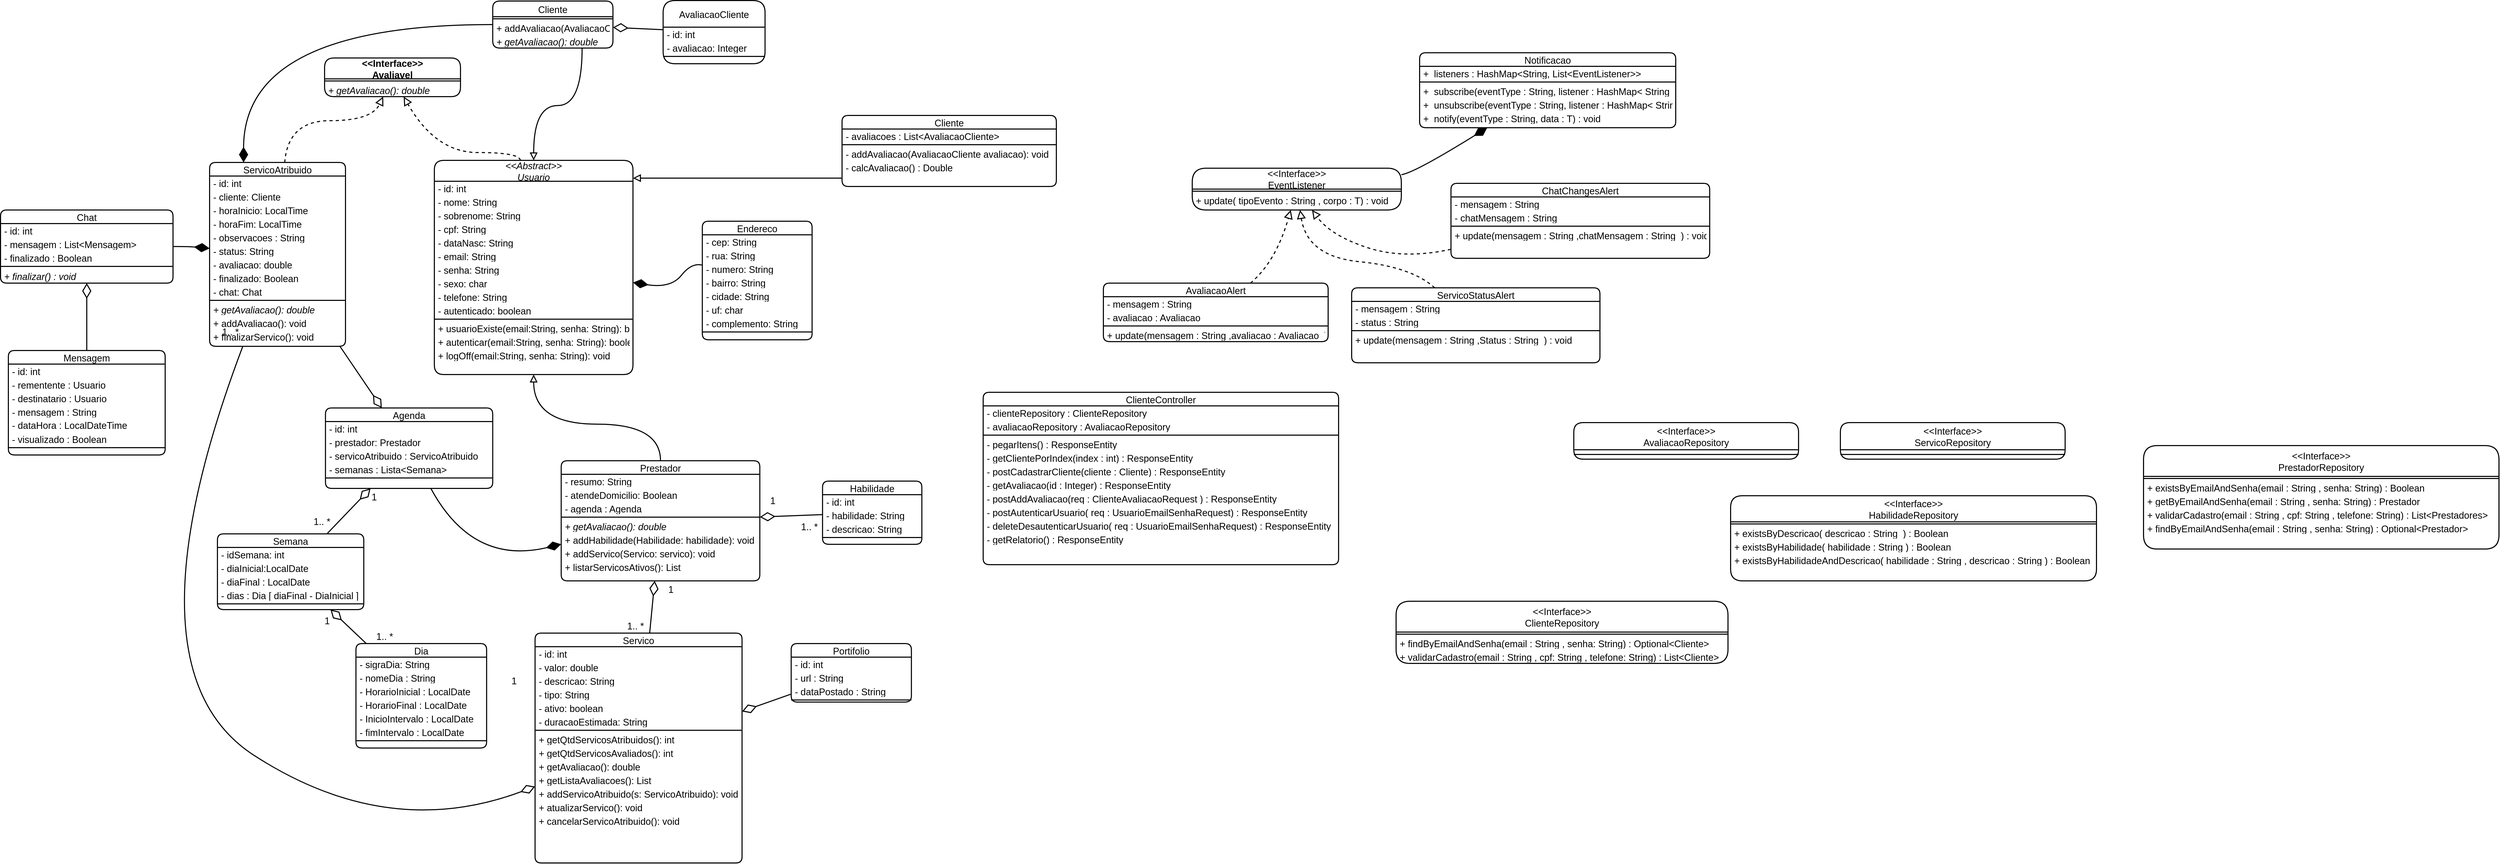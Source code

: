 <mxfile version="16.0.0" type="device" pages="4"><diagram id="JI1mDOvTWfh2lCzA_Sv2" name="Diagrama"><mxGraphModel dx="3280" dy="2403" grid="1" gridSize="10" guides="1" tooltips="1" connect="1" arrows="1" fold="1" page="0" pageScale="1" pageWidth="827" pageHeight="1169" math="0" shadow="0"><root><mxCell id="0"/><mxCell id="1" parent="0"/><mxCell id="ORUJClFgXBnA_HbMN2Dj-2" value="&lt;&lt;Abstract&gt;&gt;&#10;Usuario" style="swimlane;fontStyle=2;align=center;verticalAlign=middle;childLayout=stackLayout;horizontal=1;startSize=40;horizontalStack=0;resizeParent=1;resizeLast=0;collapsible=1;marginBottom=0;shadow=0;strokeWidth=2;rounded=1;fontSize=18;labelBackgroundColor=none;fontFamily=Helvetica;spacing=3;" parent="1" vertex="1"><mxGeometry x="230" y="-164" width="380" height="410" as="geometry"><mxRectangle x="230" y="140" width="160" height="26" as="alternateBounds"/></mxGeometry></mxCell><mxCell id="at3qiDSnlYmCYj1B6Uhe-5" value="- id: int" style="text;align=left;verticalAlign=middle;spacingLeft=4;spacingRight=4;overflow=hidden;rotatable=0;points=[[0,0.5],[1,0.5]];portConstraint=eastwest;rounded=1;strokeWidth=2;fontSize=18;labelBackgroundColor=none;fontFamily=Helvetica;spacing=3;fontStyle=0" parent="ORUJClFgXBnA_HbMN2Dj-2" vertex="1"><mxGeometry y="40" width="380" height="26" as="geometry"/></mxCell><mxCell id="ORUJClFgXBnA_HbMN2Dj-3" value="- nome: String" style="text;align=left;verticalAlign=middle;spacingLeft=4;spacingRight=4;overflow=hidden;rotatable=0;points=[[0,0.5],[1,0.5]];portConstraint=eastwest;rounded=1;strokeWidth=2;fontSize=18;labelBackgroundColor=none;fontFamily=Helvetica;spacing=3;fontStyle=0" parent="ORUJClFgXBnA_HbMN2Dj-2" vertex="1"><mxGeometry y="66" width="380" height="26" as="geometry"/></mxCell><mxCell id="ORUJClFgXBnA_HbMN2Dj-4" value="- sobrenome: String" style="text;align=left;verticalAlign=middle;spacingLeft=4;spacingRight=4;overflow=hidden;rotatable=0;points=[[0,0.5],[1,0.5]];portConstraint=eastwest;shadow=0;rounded=1;strokeWidth=2;fontSize=18;labelBackgroundColor=none;fontFamily=Helvetica;spacing=3;fontStyle=0" parent="ORUJClFgXBnA_HbMN2Dj-2" vertex="1"><mxGeometry y="92" width="380" height="26" as="geometry"/></mxCell><mxCell id="ORUJClFgXBnA_HbMN2Dj-5" value="- cpf: String" style="text;align=left;verticalAlign=middle;spacingLeft=4;spacingRight=4;overflow=hidden;rotatable=0;points=[[0,0.5],[1,0.5]];portConstraint=eastwest;shadow=0;rounded=1;strokeWidth=2;fontSize=18;labelBackgroundColor=none;fontFamily=Helvetica;spacing=3;fontStyle=0" parent="ORUJClFgXBnA_HbMN2Dj-2" vertex="1"><mxGeometry y="118" width="380" height="26" as="geometry"/></mxCell><mxCell id="ORUJClFgXBnA_HbMN2Dj-6" value="- dataNasc: String" style="text;align=left;verticalAlign=middle;spacingLeft=4;spacingRight=4;overflow=hidden;rotatable=0;points=[[0,0.5],[1,0.5]];portConstraint=eastwest;shadow=0;rounded=1;strokeWidth=2;fontSize=18;labelBackgroundColor=none;fontFamily=Helvetica;spacing=3;fontStyle=0" parent="ORUJClFgXBnA_HbMN2Dj-2" vertex="1"><mxGeometry y="144" width="380" height="26" as="geometry"/></mxCell><mxCell id="ORUJClFgXBnA_HbMN2Dj-7" value="- email: String" style="text;align=left;verticalAlign=middle;spacingLeft=4;spacingRight=4;overflow=hidden;rotatable=0;points=[[0,0.5],[1,0.5]];portConstraint=eastwest;shadow=0;rounded=1;strokeWidth=2;fontSize=18;labelBackgroundColor=none;fontFamily=Helvetica;spacing=3;fontStyle=0" parent="ORUJClFgXBnA_HbMN2Dj-2" vertex="1"><mxGeometry y="170" width="380" height="26" as="geometry"/></mxCell><mxCell id="ORUJClFgXBnA_HbMN2Dj-8" value="- senha: String" style="text;align=left;verticalAlign=middle;spacingLeft=4;spacingRight=4;overflow=hidden;rotatable=0;points=[[0,0.5],[1,0.5]];portConstraint=eastwest;shadow=0;rounded=1;strokeWidth=2;fontSize=18;labelBackgroundColor=none;fontFamily=Helvetica;spacing=3;fontStyle=0" parent="ORUJClFgXBnA_HbMN2Dj-2" vertex="1"><mxGeometry y="196" width="380" height="26" as="geometry"/></mxCell><mxCell id="ORUJClFgXBnA_HbMN2Dj-9" value="- sexo: char" style="text;align=left;verticalAlign=middle;spacingLeft=4;spacingRight=4;overflow=hidden;rotatable=0;points=[[0,0.5],[1,0.5]];portConstraint=eastwest;shadow=0;rounded=1;strokeWidth=2;fontSize=18;labelBackgroundColor=none;fontFamily=Helvetica;spacing=3;fontStyle=0" parent="ORUJClFgXBnA_HbMN2Dj-2" vertex="1"><mxGeometry y="222" width="380" height="26" as="geometry"/></mxCell><mxCell id="ORUJClFgXBnA_HbMN2Dj-10" value="- telefone: String" style="text;align=left;verticalAlign=middle;spacingLeft=4;spacingRight=4;overflow=hidden;rotatable=0;points=[[0,0.5],[1,0.5]];portConstraint=eastwest;shadow=0;rounded=1;strokeWidth=2;fontSize=18;labelBackgroundColor=none;fontFamily=Helvetica;spacing=3;fontStyle=0" parent="ORUJClFgXBnA_HbMN2Dj-2" vertex="1"><mxGeometry y="248" width="380" height="26" as="geometry"/></mxCell><mxCell id="ORUJClFgXBnA_HbMN2Dj-11" value="- autenticado: boolean" style="text;align=left;verticalAlign=middle;spacingLeft=4;spacingRight=4;overflow=hidden;rotatable=0;points=[[0,0.5],[1,0.5]];portConstraint=eastwest;shadow=0;rounded=1;strokeWidth=2;fontSize=18;labelBackgroundColor=none;fontFamily=Helvetica;spacing=3;fontStyle=0" parent="ORUJClFgXBnA_HbMN2Dj-2" vertex="1"><mxGeometry y="274" width="380" height="26" as="geometry"/></mxCell><mxCell id="ORUJClFgXBnA_HbMN2Dj-13" value="" style="line;strokeWidth=2;align=left;verticalAlign=middle;spacingTop=-1;spacingLeft=3;spacingRight=3;rotatable=0;labelPosition=right;points=[];portConstraint=eastwest;rounded=1;fontSize=18;labelBackgroundColor=none;fontFamily=Helvetica;spacing=3;fontStyle=0" parent="ORUJClFgXBnA_HbMN2Dj-2" vertex="1"><mxGeometry y="300" width="380" height="8" as="geometry"/></mxCell><mxCell id="ORUJClFgXBnA_HbMN2Dj-14" value="+ usuarioExiste(email:String, senha: String): boolean" style="text;align=left;verticalAlign=middle;spacingLeft=4;spacingRight=4;overflow=hidden;rotatable=0;points=[[0,0.5],[1,0.5]];portConstraint=eastwest;shadow=0;fontStyle=0;rounded=1;strokeWidth=2;fontSize=18;labelBackgroundColor=none;fontFamily=Helvetica;spacing=3;" parent="ORUJClFgXBnA_HbMN2Dj-2" vertex="1"><mxGeometry y="308" width="380" height="26" as="geometry"/></mxCell><mxCell id="ORUJClFgXBnA_HbMN2Dj-15" value="+ autenticar(email:String, senha: String): boolean" style="text;align=left;verticalAlign=middle;spacingLeft=4;spacingRight=4;overflow=hidden;rotatable=0;points=[[0,0.5],[1,0.5]];portConstraint=eastwest;shadow=0;fontStyle=0;rounded=1;strokeWidth=2;fontSize=18;labelBackgroundColor=none;fontFamily=Helvetica;spacing=3;" parent="ORUJClFgXBnA_HbMN2Dj-2" vertex="1"><mxGeometry y="334" width="380" height="26" as="geometry"/></mxCell><mxCell id="ORUJClFgXBnA_HbMN2Dj-16" value="+ logOff(email:String, senha: String): void" style="text;align=left;verticalAlign=middle;spacingLeft=4;spacingRight=4;overflow=hidden;rotatable=0;points=[[0,0.5],[1,0.5]];portConstraint=eastwest;shadow=0;fontStyle=0;rounded=1;strokeWidth=2;fontSize=18;labelBackgroundColor=none;fontFamily=Helvetica;spacing=3;" parent="ORUJClFgXBnA_HbMN2Dj-2" vertex="1"><mxGeometry y="360" width="380" height="26" as="geometry"/></mxCell><mxCell id="ORUJClFgXBnA_HbMN2Dj-17" value="Cliente" style="swimlane;fontStyle=0;align=center;verticalAlign=middle;childLayout=stackLayout;horizontal=1;startSize=30;horizontalStack=0;resizeParent=1;resizeLast=0;collapsible=1;marginBottom=0;shadow=0;strokeWidth=2;rounded=1;fontSize=18;labelBackgroundColor=none;fontFamily=Helvetica;spacing=3;" parent="1" vertex="1"><mxGeometry x="341.69" y="-469" width="230" height="90" as="geometry"><mxRectangle x="130" y="380" width="160" height="26" as="alternateBounds"/></mxGeometry></mxCell><mxCell id="ORUJClFgXBnA_HbMN2Dj-18" value="" style="line;strokeWidth=2;align=left;verticalAlign=middle;spacingTop=-1;spacingLeft=3;spacingRight=3;rotatable=0;labelPosition=right;points=[];portConstraint=eastwest;rounded=1;fontSize=18;labelBackgroundColor=none;fontFamily=Helvetica;spacing=3;fontStyle=0" parent="ORUJClFgXBnA_HbMN2Dj-17" vertex="1"><mxGeometry y="30" width="230" height="8" as="geometry"/></mxCell><mxCell id="ORUJClFgXBnA_HbMN2Dj-19" value="+ addAvaliacao(AvaliacaoCliente): void" style="text;strokeColor=none;fillColor=none;align=left;verticalAlign=middle;spacingLeft=4;spacingRight=4;overflow=hidden;rotatable=0;points=[[0,0.5],[1,0.5]];portConstraint=eastwest;fontStyle=0;rounded=1;strokeWidth=2;fontSize=18;labelBackgroundColor=none;fontFamily=Helvetica;spacing=3;" parent="ORUJClFgXBnA_HbMN2Dj-17" vertex="1"><mxGeometry y="38" width="230" height="26" as="geometry"/></mxCell><mxCell id="ORUJClFgXBnA_HbMN2Dj-20" value="+ getAvaliacao(): double" style="text;align=left;verticalAlign=middle;spacingLeft=4;spacingRight=4;overflow=hidden;rotatable=0;points=[[0,0.5],[1,0.5]];portConstraint=eastwest;shadow=0;fontStyle=2;rounded=1;strokeWidth=2;fontSize=18;labelBackgroundColor=none;fontFamily=Helvetica;spacing=3;" parent="ORUJClFgXBnA_HbMN2Dj-17" vertex="1"><mxGeometry y="64" width="230" height="26" as="geometry"/></mxCell><mxCell id="ORUJClFgXBnA_HbMN2Dj-21" value="" style="endArrow=block;endSize=10;endFill=0;shadow=0;strokeWidth=2;edgeStyle=elbowEdgeStyle;elbow=vertical;curved=1;startArrow=none;entryX=0.5;entryY=0;entryDx=0;entryDy=0;fontSize=18;labelBackgroundColor=none;fontFamily=Helvetica;verticalAlign=middle;spacing=3;fontStyle=0" parent="1" target="ORUJClFgXBnA_HbMN2Dj-2" edge="1" source="ORUJClFgXBnA_HbMN2Dj-17"><mxGeometry width="160" relative="1" as="geometry"><mxPoint x="527.69" y="-369" as="sourcePoint"/><mxPoint x="742.69" y="-129" as="targetPoint"/><Array as="points"><mxPoint x="512.69" y="-269"/><mxPoint x="782.69" y="-409"/><mxPoint x="772.69" y="-429"/></Array></mxGeometry></mxCell><mxCell id="ORUJClFgXBnA_HbMN2Dj-22" value="Prestador" style="swimlane;fontStyle=0;align=center;verticalAlign=middle;childLayout=stackLayout;horizontal=1;startSize=26;horizontalStack=0;resizeParent=1;resizeLast=0;collapsible=1;marginBottom=0;shadow=0;strokeWidth=2;rounded=1;fontSize=18;labelBackgroundColor=none;fontFamily=Helvetica;spacing=3;" parent="1" vertex="1"><mxGeometry x="472.69" y="411" width="380" height="230" as="geometry"><mxRectangle x="340" y="380" width="170" height="26" as="alternateBounds"/></mxGeometry></mxCell><mxCell id="ORUJClFgXBnA_HbMN2Dj-23" value="- resumo: String" style="text;align=left;verticalAlign=middle;spacingLeft=4;spacingRight=4;overflow=hidden;rotatable=0;points=[[0,0.5],[1,0.5]];portConstraint=eastwest;rounded=1;strokeWidth=2;fontSize=18;labelBackgroundColor=none;fontFamily=Helvetica;spacing=3;fontStyle=0" parent="ORUJClFgXBnA_HbMN2Dj-22" vertex="1"><mxGeometry y="26" width="380" height="26" as="geometry"/></mxCell><mxCell id="at3qiDSnlYmCYj1B6Uhe-1" value="- atendeDomicilio: Boolean" style="text;align=left;verticalAlign=middle;spacingLeft=4;spacingRight=4;overflow=hidden;rotatable=0;points=[[0,0.5],[1,0.5]];portConstraint=eastwest;rounded=1;strokeWidth=2;fontSize=18;labelBackgroundColor=none;fontFamily=Helvetica;spacing=3;fontStyle=0" parent="ORUJClFgXBnA_HbMN2Dj-22" vertex="1"><mxGeometry y="52" width="380" height="26" as="geometry"/></mxCell><mxCell id="0XeogED8hABGBpnHPBlm-38" value="- agenda : Agenda " style="text;align=left;verticalAlign=middle;spacingLeft=4;spacingRight=4;overflow=hidden;rotatable=0;points=[[0,0.5],[1,0.5]];portConstraint=eastwest;rounded=1;strokeWidth=2;fontSize=18;labelBackgroundColor=none;fontFamily=Helvetica;spacing=3;fontStyle=0" parent="ORUJClFgXBnA_HbMN2Dj-22" vertex="1"><mxGeometry y="78" width="380" height="26" as="geometry"/></mxCell><mxCell id="ORUJClFgXBnA_HbMN2Dj-24" value="" style="line;strokeWidth=2;align=left;verticalAlign=middle;spacingTop=-1;spacingLeft=3;spacingRight=3;rotatable=0;labelPosition=right;points=[];portConstraint=eastwest;rounded=1;fontSize=18;labelBackgroundColor=none;fontFamily=Helvetica;spacing=3;fontStyle=0" parent="ORUJClFgXBnA_HbMN2Dj-22" vertex="1"><mxGeometry y="104" width="380" height="8" as="geometry"/></mxCell><mxCell id="ORUJClFgXBnA_HbMN2Dj-25" value="+ getAvaliacao(): double" style="text;strokeColor=none;fillColor=none;align=left;verticalAlign=middle;spacingLeft=4;spacingRight=4;overflow=hidden;rotatable=0;points=[[0,0.5],[1,0.5]];portConstraint=eastwest;fontStyle=2;rounded=1;strokeWidth=2;fontSize=18;labelBackgroundColor=none;fontFamily=Helvetica;spacing=3;" parent="ORUJClFgXBnA_HbMN2Dj-22" vertex="1"><mxGeometry y="112" width="380" height="26" as="geometry"/></mxCell><mxCell id="ORUJClFgXBnA_HbMN2Dj-26" value="+ addHabilidade(Habilidade: habilidade): void" style="text;align=left;verticalAlign=middle;spacingLeft=4;spacingRight=4;overflow=hidden;rotatable=0;points=[[0,0.5],[1,0.5]];portConstraint=eastwest;rounded=1;strokeWidth=2;fontSize=18;labelBackgroundColor=none;fontFamily=Helvetica;spacing=3;fontStyle=0" parent="ORUJClFgXBnA_HbMN2Dj-22" vertex="1"><mxGeometry y="138" width="380" height="26" as="geometry"/></mxCell><mxCell id="ORUJClFgXBnA_HbMN2Dj-27" value="+ addServico(Servico: servico): void" style="text;align=left;verticalAlign=middle;spacingLeft=4;spacingRight=4;overflow=hidden;rotatable=0;points=[[0,0.5],[1,0.5]];portConstraint=eastwest;rounded=1;strokeWidth=2;fontSize=18;labelBackgroundColor=none;fontFamily=Helvetica;spacing=3;fontStyle=0" parent="ORUJClFgXBnA_HbMN2Dj-22" vertex="1"><mxGeometry y="164" width="380" height="26" as="geometry"/></mxCell><mxCell id="ORUJClFgXBnA_HbMN2Dj-28" value="+ listarServicosAtivos(): List" style="text;align=left;verticalAlign=middle;spacingLeft=4;spacingRight=4;overflow=hidden;rotatable=0;points=[[0,0.5],[1,0.5]];portConstraint=eastwest;fontStyle=0;rounded=1;strokeWidth=2;fontSize=18;labelBackgroundColor=none;fontFamily=Helvetica;spacing=3;" parent="ORUJClFgXBnA_HbMN2Dj-22" vertex="1"><mxGeometry y="190" width="380" height="26" as="geometry"/></mxCell><mxCell id="ORUJClFgXBnA_HbMN2Dj-29" value="" style="endArrow=block;endSize=10;endFill=0;shadow=0;strokeWidth=2;edgeStyle=elbowEdgeStyle;elbow=vertical;entryX=0.5;entryY=1;entryDx=0;entryDy=0;curved=1;fontSize=18;labelBackgroundColor=none;fontFamily=Helvetica;verticalAlign=middle;spacing=3;fontStyle=0" parent="1" source="ORUJClFgXBnA_HbMN2Dj-22" target="ORUJClFgXBnA_HbMN2Dj-2" edge="1"><mxGeometry width="160" relative="1" as="geometry"><mxPoint x="332.69" y="434" as="sourcePoint"/><mxPoint x="432.69" y="332" as="targetPoint"/><Array as="points"><mxPoint x="402.69" y="341"/><mxPoint x="522.69" y="381"/><mxPoint x="592.69" y="361"/></Array></mxGeometry></mxCell><mxCell id="ORUJClFgXBnA_HbMN2Dj-30" value="Endereco" style="swimlane;fontStyle=0;align=center;verticalAlign=middle;childLayout=stackLayout;horizontal=1;startSize=26;horizontalStack=0;resizeParent=1;resizeLast=0;collapsible=1;marginBottom=0;shadow=0;strokeWidth=2;rounded=1;fontSize=18;labelBackgroundColor=none;fontFamily=Helvetica;spacing=3;" parent="1" vertex="1"><mxGeometry x="742.69" y="-47.5" width="210" height="227" as="geometry"><mxRectangle x="550" y="140" width="160" height="26" as="alternateBounds"/></mxGeometry></mxCell><mxCell id="ORUJClFgXBnA_HbMN2Dj-31" value="- cep: String" style="text;align=left;verticalAlign=middle;spacingLeft=4;spacingRight=4;overflow=hidden;rotatable=0;points=[[0,0.5],[1,0.5]];portConstraint=eastwest;rounded=1;strokeWidth=2;fontSize=18;labelBackgroundColor=none;fontFamily=Helvetica;spacing=3;fontStyle=0" parent="ORUJClFgXBnA_HbMN2Dj-30" vertex="1"><mxGeometry y="26" width="210" height="26" as="geometry"/></mxCell><mxCell id="ORUJClFgXBnA_HbMN2Dj-32" value="- rua: String" style="text;align=left;verticalAlign=middle;spacingLeft=4;spacingRight=4;overflow=hidden;rotatable=0;points=[[0,0.5],[1,0.5]];portConstraint=eastwest;shadow=0;rounded=1;strokeWidth=2;fontSize=18;labelBackgroundColor=none;fontFamily=Helvetica;spacing=3;fontStyle=0" parent="ORUJClFgXBnA_HbMN2Dj-30" vertex="1"><mxGeometry y="52" width="210" height="26" as="geometry"/></mxCell><mxCell id="ORUJClFgXBnA_HbMN2Dj-33" value="- numero: String" style="text;align=left;verticalAlign=middle;spacingLeft=4;spacingRight=4;overflow=hidden;rotatable=0;points=[[0,0.5],[1,0.5]];portConstraint=eastwest;shadow=0;rounded=1;strokeWidth=2;fontSize=18;labelBackgroundColor=none;fontFamily=Helvetica;spacing=3;fontStyle=0" parent="ORUJClFgXBnA_HbMN2Dj-30" vertex="1"><mxGeometry y="78" width="210" height="26" as="geometry"/></mxCell><mxCell id="ORUJClFgXBnA_HbMN2Dj-34" value="- bairro: String" style="text;align=left;verticalAlign=middle;spacingLeft=4;spacingRight=4;overflow=hidden;rotatable=0;points=[[0,0.5],[1,0.5]];portConstraint=eastwest;shadow=0;rounded=1;strokeWidth=2;fontSize=18;labelBackgroundColor=none;fontFamily=Helvetica;spacing=3;fontStyle=0" parent="ORUJClFgXBnA_HbMN2Dj-30" vertex="1"><mxGeometry y="104" width="210" height="26" as="geometry"/></mxCell><mxCell id="ORUJClFgXBnA_HbMN2Dj-35" value="- cidade: String" style="text;align=left;verticalAlign=middle;spacingLeft=4;spacingRight=4;overflow=hidden;rotatable=0;points=[[0,0.5],[1,0.5]];portConstraint=eastwest;shadow=0;rounded=1;strokeWidth=2;fontSize=18;labelBackgroundColor=none;fontFamily=Helvetica;spacing=3;fontStyle=0" parent="ORUJClFgXBnA_HbMN2Dj-30" vertex="1"><mxGeometry y="130" width="210" height="26" as="geometry"/></mxCell><mxCell id="ORUJClFgXBnA_HbMN2Dj-36" value="- uf: char" style="text;align=left;verticalAlign=middle;spacingLeft=4;spacingRight=4;overflow=hidden;rotatable=0;points=[[0,0.5],[1,0.5]];portConstraint=eastwest;shadow=0;rounded=1;strokeWidth=2;fontSize=18;labelBackgroundColor=none;fontFamily=Helvetica;spacing=3;fontStyle=0" parent="ORUJClFgXBnA_HbMN2Dj-30" vertex="1"><mxGeometry y="156" width="210" height="26" as="geometry"/></mxCell><mxCell id="ORUJClFgXBnA_HbMN2Dj-37" value="- complemento: String" style="text;align=left;verticalAlign=middle;spacingLeft=4;spacingRight=4;overflow=hidden;rotatable=0;points=[[0,0.5],[1,0.5]];portConstraint=eastwest;shadow=0;rounded=1;strokeWidth=2;fontSize=18;labelBackgroundColor=none;fontFamily=Helvetica;spacing=3;fontStyle=0" parent="ORUJClFgXBnA_HbMN2Dj-30" vertex="1"><mxGeometry y="182" width="210" height="26" as="geometry"/></mxCell><mxCell id="ORUJClFgXBnA_HbMN2Dj-38" value="" style="line;strokeWidth=2;align=left;verticalAlign=middle;spacingTop=-1;spacingLeft=3;spacingRight=3;rotatable=0;labelPosition=right;points=[];portConstraint=eastwest;rounded=1;fontSize=18;labelBackgroundColor=none;fontFamily=Helvetica;spacing=3;fontStyle=0" parent="ORUJClFgXBnA_HbMN2Dj-30" vertex="1"><mxGeometry y="208" width="210" height="8" as="geometry"/></mxCell><mxCell id="ORUJClFgXBnA_HbMN2Dj-39" value="Habilidade" style="swimlane;fontStyle=0;align=center;verticalAlign=middle;childLayout=stackLayout;horizontal=1;startSize=26;horizontalStack=0;resizeParent=1;resizeLast=0;collapsible=1;marginBottom=0;shadow=0;strokeWidth=2;rounded=1;fontSize=18;labelBackgroundColor=none;fontFamily=Helvetica;spacing=3;" parent="1" vertex="1"><mxGeometry x="972.69" y="450" width="190" height="121" as="geometry"><mxRectangle x="340" y="380" width="170" height="26" as="alternateBounds"/></mxGeometry></mxCell><mxCell id="at3qiDSnlYmCYj1B6Uhe-10" value="- id: int" style="text;align=left;verticalAlign=middle;spacingLeft=4;spacingRight=4;overflow=hidden;rotatable=0;points=[[0,0.5],[1,0.5]];portConstraint=eastwest;rounded=1;strokeWidth=2;fontSize=18;labelBackgroundColor=none;fontFamily=Helvetica;spacing=3;fontStyle=0" parent="ORUJClFgXBnA_HbMN2Dj-39" vertex="1"><mxGeometry y="26" width="190" height="26" as="geometry"/></mxCell><mxCell id="ORUJClFgXBnA_HbMN2Dj-40" value="- habilidade: String" style="text;align=left;verticalAlign=middle;spacingLeft=4;spacingRight=4;overflow=hidden;rotatable=0;points=[[0,0.5],[1,0.5]];portConstraint=eastwest;rounded=1;strokeWidth=2;fontSize=18;labelBackgroundColor=none;fontFamily=Helvetica;spacing=3;fontStyle=0" parent="ORUJClFgXBnA_HbMN2Dj-39" vertex="1"><mxGeometry y="52" width="190" height="26" as="geometry"/></mxCell><mxCell id="ORUJClFgXBnA_HbMN2Dj-41" value="- descricao: String" style="text;align=left;verticalAlign=middle;spacingLeft=4;spacingRight=4;overflow=hidden;rotatable=0;points=[[0,0.5],[1,0.5]];portConstraint=eastwest;rounded=1;strokeWidth=2;fontSize=18;labelBackgroundColor=none;fontFamily=Helvetica;spacing=3;fontStyle=0" parent="ORUJClFgXBnA_HbMN2Dj-39" vertex="1"><mxGeometry y="78" width="190" height="26" as="geometry"/></mxCell><mxCell id="ORUJClFgXBnA_HbMN2Dj-42" value="" style="line;strokeWidth=2;align=left;verticalAlign=middle;spacingTop=-1;spacingLeft=3;spacingRight=3;rotatable=0;labelPosition=right;points=[];portConstraint=eastwest;rounded=1;fontSize=18;labelBackgroundColor=none;fontFamily=Helvetica;spacing=3;fontStyle=0" parent="ORUJClFgXBnA_HbMN2Dj-39" vertex="1"><mxGeometry y="104" width="190" height="8" as="geometry"/></mxCell><mxCell id="ORUJClFgXBnA_HbMN2Dj-43" value="" style="endArrow=diamondThin;endFill=0;endSize=24;curved=1;strokeWidth=2;fontSize=18;labelBackgroundColor=none;fontFamily=Helvetica;verticalAlign=middle;spacing=3;fontStyle=0" parent="1" source="ORUJClFgXBnA_HbMN2Dj-39" target="ORUJClFgXBnA_HbMN2Dj-22" edge="1"><mxGeometry width="160" relative="1" as="geometry"><mxPoint x="462.69" y="421" as="sourcePoint"/><mxPoint x="622.69" y="421" as="targetPoint"/></mxGeometry></mxCell><mxCell id="ORUJClFgXBnA_HbMN2Dj-44" value="" style="endArrow=diamondThin;endFill=1;endSize=24;curved=1;strokeWidth=2;fontSize=18;labelBackgroundColor=none;fontFamily=Helvetica;verticalAlign=middle;spacing=3;fontStyle=0" parent="1" source="ORUJClFgXBnA_HbMN2Dj-30" target="ORUJClFgXBnA_HbMN2Dj-2" edge="1"><mxGeometry width="160" relative="1" as="geometry"><mxPoint x="632.69" y="161" as="sourcePoint"/><mxPoint x="662.69" y="121" as="targetPoint"/><Array as="points"><mxPoint x="722.69" y="31"/><mxPoint x="682.69" y="81"/></Array></mxGeometry></mxCell><mxCell id="ORUJClFgXBnA_HbMN2Dj-45" value="Servico" style="swimlane;fontStyle=0;align=center;verticalAlign=middle;childLayout=stackLayout;horizontal=1;startSize=26;horizontalStack=0;resizeParent=1;resizeLast=0;collapsible=1;marginBottom=0;shadow=0;strokeWidth=2;rounded=1;fontSize=18;labelBackgroundColor=none;fontFamily=Helvetica;spacing=3;" parent="1" vertex="1"><mxGeometry x="422.69" y="741" width="396" height="440" as="geometry"><mxRectangle x="340" y="380" width="170" height="26" as="alternateBounds"/></mxGeometry></mxCell><mxCell id="at3qiDSnlYmCYj1B6Uhe-9" value="- id: int" style="text;align=left;verticalAlign=middle;spacingLeft=4;spacingRight=4;overflow=hidden;rotatable=0;points=[[0,0.5],[1,0.5]];portConstraint=eastwest;rounded=1;strokeWidth=2;fontSize=18;labelBackgroundColor=none;fontFamily=Helvetica;spacing=3;fontStyle=0" parent="ORUJClFgXBnA_HbMN2Dj-45" vertex="1"><mxGeometry y="26" width="396" height="26" as="geometry"/></mxCell><mxCell id="ORUJClFgXBnA_HbMN2Dj-46" value="- valor: double" style="text;align=left;verticalAlign=middle;spacingLeft=4;spacingRight=4;overflow=hidden;rotatable=0;points=[[0,0.5],[1,0.5]];portConstraint=eastwest;rounded=1;strokeWidth=2;fontSize=18;labelBackgroundColor=none;fontFamily=Helvetica;spacing=3;fontStyle=0" parent="ORUJClFgXBnA_HbMN2Dj-45" vertex="1"><mxGeometry y="52" width="396" height="26" as="geometry"/></mxCell><mxCell id="ORUJClFgXBnA_HbMN2Dj-47" value="- descricao: String" style="text;align=left;verticalAlign=middle;spacingLeft=4;spacingRight=4;overflow=hidden;rotatable=0;points=[[0,0.5],[1,0.5]];portConstraint=eastwest;rounded=1;strokeWidth=2;fontSize=18;labelBackgroundColor=none;fontFamily=Helvetica;spacing=3;fontStyle=0" parent="ORUJClFgXBnA_HbMN2Dj-45" vertex="1"><mxGeometry y="78" width="396" height="26" as="geometry"/></mxCell><mxCell id="ORUJClFgXBnA_HbMN2Dj-48" value="- tipo: String" style="text;align=left;verticalAlign=middle;spacingLeft=4;spacingRight=4;overflow=hidden;rotatable=0;points=[[0,0.5],[1,0.5]];portConstraint=eastwest;rounded=1;strokeWidth=2;fontSize=18;labelBackgroundColor=none;fontFamily=Helvetica;spacing=3;fontStyle=0" parent="ORUJClFgXBnA_HbMN2Dj-45" vertex="1"><mxGeometry y="104" width="396" height="26" as="geometry"/></mxCell><mxCell id="ORUJClFgXBnA_HbMN2Dj-49" value="- ativo: boolean" style="text;align=left;verticalAlign=middle;spacingLeft=4;spacingRight=4;overflow=hidden;rotatable=0;points=[[0,0.5],[1,0.5]];portConstraint=eastwest;rounded=1;strokeWidth=2;fontSize=18;labelBackgroundColor=none;fontFamily=Helvetica;spacing=3;fontStyle=0" parent="ORUJClFgXBnA_HbMN2Dj-45" vertex="1"><mxGeometry y="130" width="396" height="26" as="geometry"/></mxCell><mxCell id="at3qiDSnlYmCYj1B6Uhe-83" value="- duracaoEstimada: String" style="text;align=left;verticalAlign=middle;spacingLeft=4;spacingRight=4;overflow=hidden;rotatable=0;points=[[0,0.5],[1,0.5]];portConstraint=eastwest;rounded=1;strokeWidth=2;fontSize=18;labelBackgroundColor=none;fontFamily=Helvetica;spacing=3;fontStyle=0" parent="ORUJClFgXBnA_HbMN2Dj-45" vertex="1"><mxGeometry y="156" width="396" height="26" as="geometry"/></mxCell><mxCell id="ORUJClFgXBnA_HbMN2Dj-50" value="" style="line;strokeWidth=2;align=left;verticalAlign=middle;spacingTop=-1;spacingLeft=3;spacingRight=3;rotatable=0;labelPosition=right;points=[];portConstraint=eastwest;rounded=1;fontSize=18;labelBackgroundColor=none;fontFamily=Helvetica;spacing=3;fontStyle=0" parent="ORUJClFgXBnA_HbMN2Dj-45" vertex="1"><mxGeometry y="182" width="396" height="8" as="geometry"/></mxCell><mxCell id="ORUJClFgXBnA_HbMN2Dj-51" value="+ getQtdServicosAtribuidos(): int" style="text;align=left;verticalAlign=middle;spacingLeft=4;spacingRight=4;overflow=hidden;rotatable=0;points=[[0,0.5],[1,0.5]];portConstraint=eastwest;fontStyle=0;rounded=1;strokeWidth=2;fontSize=18;labelBackgroundColor=none;fontFamily=Helvetica;spacing=3;" parent="ORUJClFgXBnA_HbMN2Dj-45" vertex="1"><mxGeometry y="190" width="396" height="26" as="geometry"/></mxCell><mxCell id="ORUJClFgXBnA_HbMN2Dj-52" value="+ getQtdServicosAvaliados(): int" style="text;align=left;verticalAlign=middle;spacingLeft=4;spacingRight=4;overflow=hidden;rotatable=0;points=[[0,0.5],[1,0.5]];portConstraint=eastwest;fontStyle=0;rounded=1;strokeWidth=2;fontSize=18;labelBackgroundColor=none;fontFamily=Helvetica;spacing=3;" parent="ORUJClFgXBnA_HbMN2Dj-45" vertex="1"><mxGeometry y="216" width="396" height="26" as="geometry"/></mxCell><mxCell id="ORUJClFgXBnA_HbMN2Dj-53" value="+ getAvaliacao(): double" style="text;strokeColor=none;fillColor=none;align=left;verticalAlign=middle;spacingLeft=4;spacingRight=4;overflow=hidden;rotatable=0;points=[[0,0.5],[1,0.5]];portConstraint=eastwest;fontStyle=0;rounded=1;strokeWidth=2;fontSize=18;labelBackgroundColor=none;fontFamily=Helvetica;spacing=3;" parent="ORUJClFgXBnA_HbMN2Dj-45" vertex="1"><mxGeometry y="242" width="396" height="26" as="geometry"/></mxCell><mxCell id="ORUJClFgXBnA_HbMN2Dj-54" value="+ getListaAvaliacoes(): List" style="text;strokeColor=none;fillColor=none;align=left;verticalAlign=middle;spacingLeft=4;spacingRight=4;overflow=hidden;rotatable=0;points=[[0,0.5],[1,0.5]];portConstraint=eastwest;fontStyle=0;rounded=1;strokeWidth=2;fontSize=18;labelBackgroundColor=none;fontFamily=Helvetica;spacing=3;" parent="ORUJClFgXBnA_HbMN2Dj-45" vertex="1"><mxGeometry y="268" width="396" height="26" as="geometry"/></mxCell><mxCell id="ORUJClFgXBnA_HbMN2Dj-55" value="+ addServicoAtribuido(s: ServicoAtribuido): void" style="text;align=left;verticalAlign=middle;spacingLeft=4;spacingRight=4;overflow=hidden;rotatable=0;points=[[0,0.5],[1,0.5]];portConstraint=eastwest;fontStyle=0;rounded=1;strokeWidth=2;fontSize=18;labelBackgroundColor=none;fontFamily=Helvetica;spacing=3;" parent="ORUJClFgXBnA_HbMN2Dj-45" vertex="1"><mxGeometry y="294" width="396" height="26" as="geometry"/></mxCell><mxCell id="ORUJClFgXBnA_HbMN2Dj-56" value="+ atualizarServico(): void" style="text;align=left;verticalAlign=middle;spacingLeft=4;spacingRight=4;overflow=hidden;rotatable=0;points=[[0,0.5],[1,0.5]];portConstraint=eastwest;fontStyle=0;rounded=1;strokeWidth=2;fontSize=18;labelBackgroundColor=none;fontFamily=Helvetica;spacing=3;" parent="ORUJClFgXBnA_HbMN2Dj-45" vertex="1"><mxGeometry y="320" width="396" height="26" as="geometry"/></mxCell><mxCell id="ORUJClFgXBnA_HbMN2Dj-57" value="+ cancelarServicoAtribuido(): void" style="text;align=left;verticalAlign=middle;spacingLeft=4;spacingRight=4;overflow=hidden;rotatable=0;points=[[0,0.5],[1,0.5]];portConstraint=eastwest;fontStyle=0;rounded=1;strokeWidth=2;fontSize=18;labelBackgroundColor=none;fontFamily=Helvetica;spacing=3;" parent="ORUJClFgXBnA_HbMN2Dj-45" vertex="1"><mxGeometry y="346" width="396" height="26" as="geometry"/></mxCell><mxCell id="ORUJClFgXBnA_HbMN2Dj-58" value="" style="endArrow=diamondThin;endFill=0;endSize=24;curved=1;strokeWidth=2;fontSize=18;labelBackgroundColor=none;fontFamily=Helvetica;verticalAlign=middle;spacing=3;fontStyle=0" parent="1" source="ORUJClFgXBnA_HbMN2Dj-45" target="ORUJClFgXBnA_HbMN2Dj-22" edge="1"><mxGeometry width="160" relative="1" as="geometry"><mxPoint x="522.69" y="551" as="sourcePoint"/><mxPoint x="542.69" y="517" as="targetPoint"/><Array as="points"/></mxGeometry></mxCell><mxCell id="ORUJClFgXBnA_HbMN2Dj-59" value="1.. *" style="text;align=center;verticalAlign=middle;resizable=0;points=[];autosize=1;strokeColor=none;fillColor=none;rounded=1;strokeWidth=2;fontSize=18;labelBackgroundColor=none;fontFamily=Helvetica;spacing=3;fontStyle=0" parent="1" vertex="1"><mxGeometry x="590" y="711" width="50" height="30" as="geometry"/></mxCell><mxCell id="ORUJClFgXBnA_HbMN2Dj-60" value="1" style="text;align=center;verticalAlign=middle;resizable=0;points=[];autosize=1;strokeColor=none;fillColor=none;rounded=1;strokeWidth=2;fontSize=18;labelBackgroundColor=none;fontFamily=Helvetica;spacing=3;fontStyle=0" parent="1" vertex="1"><mxGeometry x="667.69" y="641" width="30" height="30" as="geometry"/></mxCell><mxCell id="ORUJClFgXBnA_HbMN2Dj-61" value="1.. *" style="text;align=center;verticalAlign=middle;resizable=0;points=[];autosize=1;strokeColor=none;fillColor=none;rounded=1;strokeWidth=2;fontSize=18;labelBackgroundColor=none;fontFamily=Helvetica;spacing=3;fontStyle=0" parent="1" vertex="1"><mxGeometry x="922.69" y="521" width="50" height="30" as="geometry"/></mxCell><mxCell id="ORUJClFgXBnA_HbMN2Dj-62" value="1" style="text;align=center;verticalAlign=middle;resizable=0;points=[];autosize=1;strokeColor=none;fillColor=none;rounded=1;strokeWidth=2;fontSize=18;labelBackgroundColor=none;fontFamily=Helvetica;spacing=3;fontStyle=0" parent="1" vertex="1"><mxGeometry x="862.69" y="471" width="30" height="30" as="geometry"/></mxCell><mxCell id="ORUJClFgXBnA_HbMN2Dj-63" value="ServicoAtribuido" style="swimlane;fontStyle=0;align=center;verticalAlign=middle;childLayout=stackLayout;horizontal=1;startSize=26;horizontalStack=0;resizeParent=1;resizeLast=0;collapsible=1;marginBottom=0;shadow=0;strokeWidth=2;rounded=1;fontSize=18;labelBackgroundColor=none;fontFamily=Helvetica;spacing=3;" parent="1" vertex="1"><mxGeometry x="-200" y="-160" width="260" height="352" as="geometry"><mxRectangle x="340" y="380" width="170" height="26" as="alternateBounds"/></mxGeometry></mxCell><mxCell id="at3qiDSnlYmCYj1B6Uhe-6" value="- id: int" style="text;align=left;verticalAlign=middle;spacingLeft=4;spacingRight=4;overflow=hidden;rotatable=0;points=[[0,0.5],[1,0.5]];portConstraint=eastwest;rounded=1;strokeWidth=2;fontSize=18;labelBackgroundColor=none;fontFamily=Helvetica;spacing=3;fontStyle=0" parent="ORUJClFgXBnA_HbMN2Dj-63" vertex="1"><mxGeometry y="26" width="260" height="26" as="geometry"/></mxCell><mxCell id="ORUJClFgXBnA_HbMN2Dj-64" value="- cliente: Cliente" style="text;align=left;verticalAlign=middle;spacingLeft=4;spacingRight=4;overflow=hidden;rotatable=0;points=[[0,0.5],[1,0.5]];portConstraint=eastwest;rounded=1;strokeWidth=2;fontSize=18;labelBackgroundColor=none;fontFamily=Helvetica;spacing=3;fontStyle=0" parent="ORUJClFgXBnA_HbMN2Dj-63" vertex="1"><mxGeometry y="52" width="260" height="26" as="geometry"/></mxCell><mxCell id="ORUJClFgXBnA_HbMN2Dj-65" value="- horaInicio: LocalTime   " style="text;align=left;verticalAlign=middle;spacingLeft=4;spacingRight=4;overflow=hidden;rotatable=0;points=[[0,0.5],[1,0.5]];portConstraint=eastwest;rounded=1;strokeWidth=2;fontSize=18;labelBackgroundColor=none;fontFamily=Helvetica;spacing=3;fontStyle=0" parent="ORUJClFgXBnA_HbMN2Dj-63" vertex="1"><mxGeometry y="78" width="260" height="26" as="geometry"/></mxCell><mxCell id="ORUJClFgXBnA_HbMN2Dj-66" value="- horaFim: LocalTime" style="text;align=left;verticalAlign=middle;spacingLeft=4;spacingRight=4;overflow=hidden;rotatable=0;points=[[0,0.5],[1,0.5]];portConstraint=eastwest;rounded=1;strokeWidth=2;fontSize=18;labelBackgroundColor=none;fontFamily=Helvetica;spacing=3;fontStyle=0" parent="ORUJClFgXBnA_HbMN2Dj-63" vertex="1"><mxGeometry y="104" width="260" height="26" as="geometry"/></mxCell><mxCell id="at3qiDSnlYmCYj1B6Uhe-11" value="- observacoes : String" style="text;align=left;verticalAlign=middle;spacingLeft=4;spacingRight=4;overflow=hidden;rotatable=0;points=[[0,0.5],[1,0.5]];portConstraint=eastwest;rounded=1;strokeWidth=2;fontSize=18;labelBackgroundColor=none;fontFamily=Helvetica;spacing=3;fontStyle=0" parent="ORUJClFgXBnA_HbMN2Dj-63" vertex="1"><mxGeometry y="130" width="260" height="26" as="geometry"/></mxCell><mxCell id="ORUJClFgXBnA_HbMN2Dj-67" value="- status: String" style="text;align=left;verticalAlign=middle;spacingLeft=4;spacingRight=4;overflow=hidden;rotatable=0;points=[[0,0.5],[1,0.5]];portConstraint=eastwest;rounded=1;strokeWidth=2;fontSize=18;labelBackgroundColor=none;fontFamily=Helvetica;spacing=3;fontStyle=0" parent="ORUJClFgXBnA_HbMN2Dj-63" vertex="1"><mxGeometry y="156" width="260" height="26" as="geometry"/></mxCell><mxCell id="ORUJClFgXBnA_HbMN2Dj-68" value="- avaliacao: double" style="text;align=left;verticalAlign=middle;spacingLeft=4;spacingRight=4;overflow=hidden;rotatable=0;points=[[0,0.5],[1,0.5]];portConstraint=eastwest;rounded=1;strokeWidth=2;fontSize=18;labelBackgroundColor=none;fontFamily=Helvetica;spacing=3;fontStyle=0" parent="ORUJClFgXBnA_HbMN2Dj-63" vertex="1"><mxGeometry y="182" width="260" height="26" as="geometry"/></mxCell><mxCell id="8XUhAeb-Ptssl6GFrAcI-7" value="- finalizado: Boolean" style="text;align=left;verticalAlign=middle;spacingLeft=4;spacingRight=4;overflow=hidden;rotatable=0;points=[[0,0.5],[1,0.5]];portConstraint=eastwest;rounded=1;strokeWidth=2;fontSize=18;labelBackgroundColor=none;fontFamily=Helvetica;spacing=3;fontStyle=0" parent="ORUJClFgXBnA_HbMN2Dj-63" vertex="1"><mxGeometry y="208" width="260" height="26" as="geometry"/></mxCell><mxCell id="at3qiDSnlYmCYj1B6Uhe-63" value="- chat: Chat" style="text;align=left;verticalAlign=middle;spacingLeft=4;spacingRight=4;overflow=hidden;rotatable=0;points=[[0,0.5],[1,0.5]];portConstraint=eastwest;rounded=1;strokeWidth=2;fontSize=18;labelBackgroundColor=none;fontFamily=Helvetica;spacing=3;fontStyle=0" parent="ORUJClFgXBnA_HbMN2Dj-63" vertex="1"><mxGeometry y="234" width="260" height="26" as="geometry"/></mxCell><mxCell id="ORUJClFgXBnA_HbMN2Dj-69" value="" style="line;strokeWidth=2;align=left;verticalAlign=middle;spacingTop=-1;spacingLeft=3;spacingRight=3;rotatable=0;labelPosition=right;points=[];portConstraint=eastwest;rounded=1;fontSize=18;labelBackgroundColor=none;fontFamily=Helvetica;spacing=3;fontStyle=0" parent="ORUJClFgXBnA_HbMN2Dj-63" vertex="1"><mxGeometry y="260" width="260" height="8" as="geometry"/></mxCell><mxCell id="ORUJClFgXBnA_HbMN2Dj-70" value="+ getAvaliacao(): double" style="text;strokeColor=none;fillColor=none;align=left;verticalAlign=middle;spacingLeft=4;spacingRight=4;overflow=hidden;rotatable=0;points=[[0,0.5],[1,0.5]];portConstraint=eastwest;fontStyle=2;rounded=1;strokeWidth=2;fontSize=18;labelBackgroundColor=none;fontFamily=Helvetica;spacing=3;" parent="ORUJClFgXBnA_HbMN2Dj-63" vertex="1"><mxGeometry y="268" width="260" height="26" as="geometry"/></mxCell><mxCell id="ORUJClFgXBnA_HbMN2Dj-71" value="+ addAvaliacao(): void" style="text;align=left;verticalAlign=middle;spacingLeft=4;spacingRight=4;overflow=hidden;rotatable=0;points=[[0,0.5],[1,0.5]];portConstraint=eastwest;fontStyle=0;rounded=1;strokeWidth=2;fontSize=18;labelBackgroundColor=none;fontFamily=Helvetica;spacing=3;" parent="ORUJClFgXBnA_HbMN2Dj-63" vertex="1"><mxGeometry y="294" width="260" height="26" as="geometry"/></mxCell><mxCell id="ORUJClFgXBnA_HbMN2Dj-72" value="+ finalizarServico(): void" style="text;align=left;verticalAlign=middle;spacingLeft=4;spacingRight=4;overflow=hidden;rotatable=0;points=[[0,0.5],[1,0.5]];portConstraint=eastwest;fontStyle=0;rounded=1;strokeWidth=2;fontSize=18;labelBackgroundColor=none;fontFamily=Helvetica;spacing=3;" parent="ORUJClFgXBnA_HbMN2Dj-63" vertex="1"><mxGeometry y="320" width="260" height="26" as="geometry"/></mxCell><mxCell id="ORUJClFgXBnA_HbMN2Dj-74" value="1" style="text;align=center;verticalAlign=middle;resizable=0;points=[];autosize=1;strokeColor=none;fillColor=none;rounded=1;strokeWidth=2;fontSize=18;labelBackgroundColor=none;fontFamily=Helvetica;spacing=3;fontStyle=0" parent="1" vertex="1"><mxGeometry x="367.69" y="816" width="30" height="30" as="geometry"/></mxCell><mxCell id="ORUJClFgXBnA_HbMN2Dj-75" value="1.. *" style="text;align=center;verticalAlign=middle;resizable=0;points=[];autosize=1;strokeColor=none;fillColor=none;rounded=1;strokeWidth=2;fontSize=18;labelBackgroundColor=none;fontFamily=Helvetica;spacing=3;fontStyle=0" parent="1" vertex="1"><mxGeometry x="-185" y="148" width="50" height="30" as="geometry"/></mxCell><mxCell id="ORUJClFgXBnA_HbMN2Dj-76" value="&lt;&lt;Interface&gt;&gt;&#10;Avaliavel" style="swimlane;fontStyle=1;align=center;verticalAlign=middle;childLayout=stackLayout;horizontal=1;startSize=40;horizontalStack=0;resizeParent=1;resizeParentMax=0;resizeLast=0;collapsible=1;marginBottom=0;rounded=1;strokeWidth=2;fontSize=18;labelBackgroundColor=none;fontFamily=Helvetica;spacing=3;" parent="1" vertex="1"><mxGeometry x="20" y="-360" width="260" height="74" as="geometry"/></mxCell><mxCell id="ORUJClFgXBnA_HbMN2Dj-77" value="" style="line;strokeWidth=2;fillColor=none;align=left;verticalAlign=middle;spacingTop=-1;spacingLeft=3;spacingRight=3;rotatable=0;labelPosition=right;points=[];portConstraint=eastwest;rounded=1;fontSize=18;labelBackgroundColor=none;fontFamily=Helvetica;spacing=3;fontStyle=0" parent="ORUJClFgXBnA_HbMN2Dj-76" vertex="1"><mxGeometry y="40" width="260" height="8" as="geometry"/></mxCell><mxCell id="ORUJClFgXBnA_HbMN2Dj-78" value="+ getAvaliacao(): double" style="text;strokeColor=none;fillColor=none;align=left;verticalAlign=middle;spacingLeft=4;spacingRight=4;overflow=hidden;rotatable=0;points=[[0,0.5],[1,0.5]];portConstraint=eastwest;fontStyle=2;rounded=1;strokeWidth=2;fontSize=18;labelBackgroundColor=none;fontFamily=Helvetica;spacing=3;" parent="ORUJClFgXBnA_HbMN2Dj-76" vertex="1"><mxGeometry y="48" width="260" height="26" as="geometry"/></mxCell><mxCell id="ORUJClFgXBnA_HbMN2Dj-79" value="" style="endArrow=block;dashed=1;endFill=0;endSize=12;curved=1;strokeWidth=2;fontSize=18;labelBackgroundColor=none;fontFamily=Helvetica;verticalAlign=middle;spacing=3;fontStyle=0" parent="1" source="ORUJClFgXBnA_HbMN2Dj-63" target="ORUJClFgXBnA_HbMN2Dj-76" edge="1"><mxGeometry width="160" relative="1" as="geometry"><mxPoint x="70" y="-260" as="sourcePoint"/><mxPoint x="230" y="-260" as="targetPoint"/><Array as="points"><mxPoint x="-50" y="-240"/><mxPoint x="110" y="-240"/></Array></mxGeometry></mxCell><mxCell id="ORUJClFgXBnA_HbMN2Dj-80" value="" style="endArrow=block;dashed=1;endFill=0;endSize=12;curved=1;strokeWidth=2;fontSize=18;labelBackgroundColor=none;fontFamily=Helvetica;verticalAlign=middle;spacing=3;fontStyle=0" parent="1" source="ORUJClFgXBnA_HbMN2Dj-2" target="ORUJClFgXBnA_HbMN2Dj-76" edge="1"><mxGeometry width="160" relative="1" as="geometry"><mxPoint x="192.69" y="-219" as="sourcePoint"/><mxPoint x="232.69" y="-225" as="targetPoint"/><Array as="points"><mxPoint x="392.69" y="-179"/><mxPoint x="232.69" y="-179"/></Array></mxGeometry></mxCell><mxCell id="at3qiDSnlYmCYj1B6Uhe-44" value="Mensagem" style="swimlane;fontStyle=0;align=center;verticalAlign=middle;childLayout=stackLayout;horizontal=1;startSize=26;horizontalStack=0;resizeParent=1;resizeLast=0;collapsible=1;marginBottom=0;shadow=0;strokeWidth=2;rounded=1;fontSize=18;labelBackgroundColor=none;fontFamily=Helvetica;spacing=3;" parent="1" vertex="1"><mxGeometry x="-585" y="200" width="300" height="200" as="geometry"><mxRectangle x="340" y="380" width="170" height="26" as="alternateBounds"/></mxGeometry></mxCell><mxCell id="at3qiDSnlYmCYj1B6Uhe-45" value="- id: int" style="text;align=left;verticalAlign=middle;spacingLeft=4;spacingRight=4;overflow=hidden;rotatable=0;points=[[0,0.5],[1,0.5]];portConstraint=eastwest;rounded=1;strokeWidth=2;fontSize=18;labelBackgroundColor=none;fontFamily=Helvetica;spacing=3;fontStyle=0" parent="at3qiDSnlYmCYj1B6Uhe-44" vertex="1"><mxGeometry y="26" width="300" height="26" as="geometry"/></mxCell><mxCell id="at3qiDSnlYmCYj1B6Uhe-46" value="- rementente : Usuario" style="text;align=left;verticalAlign=middle;spacingLeft=4;spacingRight=4;overflow=hidden;rotatable=0;points=[[0,0.5],[1,0.5]];portConstraint=eastwest;rounded=1;strokeWidth=2;fontSize=18;labelBackgroundColor=none;fontFamily=Helvetica;spacing=3;fontStyle=0" parent="at3qiDSnlYmCYj1B6Uhe-44" vertex="1"><mxGeometry y="52" width="300" height="26" as="geometry"/></mxCell><mxCell id="at3qiDSnlYmCYj1B6Uhe-47" value="- destinatario : Usuario" style="text;align=left;verticalAlign=middle;spacingLeft=4;spacingRight=4;overflow=hidden;rotatable=0;points=[[0,0.5],[1,0.5]];portConstraint=eastwest;rounded=1;strokeWidth=2;fontSize=18;labelBackgroundColor=none;fontFamily=Helvetica;spacing=3;fontStyle=0" parent="at3qiDSnlYmCYj1B6Uhe-44" vertex="1"><mxGeometry y="78" width="300" height="26" as="geometry"/></mxCell><mxCell id="at3qiDSnlYmCYj1B6Uhe-48" value="- mensagem : String        " style="text;align=left;verticalAlign=middle;spacingLeft=4;spacingRight=4;overflow=hidden;rotatable=0;points=[[0,0.5],[1,0.5]];portConstraint=eastwest;rounded=1;strokeWidth=2;fontSize=18;labelBackgroundColor=none;fontFamily=Helvetica;spacing=3;fontStyle=0" parent="at3qiDSnlYmCYj1B6Uhe-44" vertex="1"><mxGeometry y="104" width="300" height="26" as="geometry"/></mxCell><mxCell id="at3qiDSnlYmCYj1B6Uhe-49" value="- dataHora : LocalDateTime&#10;&#10;" style="text;align=left;verticalAlign=middle;spacingLeft=4;spacingRight=4;overflow=hidden;rotatable=0;points=[[0,0.5],[1,0.5]];portConstraint=eastwest;rounded=1;strokeWidth=2;fontSize=18;labelBackgroundColor=none;fontFamily=Helvetica;spacing=3;fontStyle=0" parent="at3qiDSnlYmCYj1B6Uhe-44" vertex="1"><mxGeometry y="130" width="300" height="26" as="geometry"/></mxCell><mxCell id="at3qiDSnlYmCYj1B6Uhe-50" value="- visualizado : Boolean" style="text;align=left;verticalAlign=middle;spacingLeft=4;spacingRight=4;overflow=hidden;rotatable=0;points=[[0,0.5],[1,0.5]];portConstraint=eastwest;rounded=1;strokeWidth=2;fontSize=18;labelBackgroundColor=none;fontFamily=Helvetica;spacing=3;fontStyle=0" parent="at3qiDSnlYmCYj1B6Uhe-44" vertex="1"><mxGeometry y="156" width="300" height="26" as="geometry"/></mxCell><mxCell id="at3qiDSnlYmCYj1B6Uhe-51" value="" style="line;strokeWidth=2;align=left;verticalAlign=middle;spacingTop=-1;spacingLeft=3;spacingRight=3;rotatable=0;labelPosition=right;points=[];portConstraint=eastwest;rounded=1;fontSize=18;labelBackgroundColor=none;fontFamily=Helvetica;spacing=3;fontStyle=0" parent="at3qiDSnlYmCYj1B6Uhe-44" vertex="1"><mxGeometry y="182" width="300" height="8" as="geometry"/></mxCell><mxCell id="at3qiDSnlYmCYj1B6Uhe-52" value="Chat" style="swimlane;fontStyle=0;align=center;verticalAlign=middle;childLayout=stackLayout;horizontal=1;startSize=26;horizontalStack=0;resizeParent=1;resizeLast=0;collapsible=1;marginBottom=0;shadow=0;strokeWidth=2;rounded=1;fontSize=18;labelBackgroundColor=none;fontFamily=Helvetica;spacing=3;" parent="1" vertex="1"><mxGeometry x="-600" y="-69" width="330" height="140" as="geometry"><mxRectangle x="340" y="380" width="170" height="26" as="alternateBounds"/></mxGeometry></mxCell><mxCell id="8XUhAeb-Ptssl6GFrAcI-8" value="- id: int" style="text;align=left;verticalAlign=middle;spacingLeft=4;spacingRight=4;overflow=hidden;rotatable=0;points=[[0,0.5],[1,0.5]];portConstraint=eastwest;rounded=1;strokeWidth=2;fontSize=18;labelBackgroundColor=none;fontFamily=Helvetica;spacing=3;fontStyle=0" parent="at3qiDSnlYmCYj1B6Uhe-52" vertex="1"><mxGeometry y="26" width="330" height="26" as="geometry"/></mxCell><mxCell id="at3qiDSnlYmCYj1B6Uhe-53" value="- mensagem : List&lt;Mensagem&gt;" style="text;align=left;verticalAlign=middle;spacingLeft=4;spacingRight=4;overflow=hidden;rotatable=0;points=[[0,0.5],[1,0.5]];portConstraint=eastwest;rounded=1;strokeWidth=2;fontSize=18;labelBackgroundColor=none;fontFamily=Helvetica;spacing=3;fontStyle=0" parent="at3qiDSnlYmCYj1B6Uhe-52" vertex="1"><mxGeometry y="52" width="330" height="26" as="geometry"/></mxCell><mxCell id="at3qiDSnlYmCYj1B6Uhe-54" value="- finalizado : Boolean" style="text;align=left;verticalAlign=middle;spacingLeft=4;spacingRight=4;overflow=hidden;rotatable=0;points=[[0,0.5],[1,0.5]];portConstraint=eastwest;rounded=1;strokeWidth=2;fontSize=18;labelBackgroundColor=none;fontFamily=Helvetica;spacing=3;fontStyle=0" parent="at3qiDSnlYmCYj1B6Uhe-52" vertex="1"><mxGeometry y="78" width="330" height="26" as="geometry"/></mxCell><mxCell id="at3qiDSnlYmCYj1B6Uhe-57" value="" style="line;strokeWidth=2;align=left;verticalAlign=middle;spacingTop=-1;spacingLeft=3;spacingRight=3;rotatable=0;labelPosition=right;points=[];portConstraint=eastwest;rounded=1;fontSize=18;labelBackgroundColor=none;fontFamily=Helvetica;spacing=3;fontStyle=0" parent="at3qiDSnlYmCYj1B6Uhe-52" vertex="1"><mxGeometry y="104" width="330" height="8" as="geometry"/></mxCell><mxCell id="at3qiDSnlYmCYj1B6Uhe-59" value="+ finalizar() : void" style="text;strokeColor=none;fillColor=none;align=left;verticalAlign=middle;spacingLeft=4;spacingRight=4;overflow=hidden;rotatable=0;points=[[0,0.5],[1,0.5]];portConstraint=eastwest;fontStyle=2;rounded=1;strokeWidth=2;fontSize=18;labelBackgroundColor=none;fontFamily=Helvetica;spacing=3;" parent="at3qiDSnlYmCYj1B6Uhe-52" vertex="1"><mxGeometry y="112" width="330" height="28" as="geometry"/></mxCell><mxCell id="at3qiDSnlYmCYj1B6Uhe-61" value="" style="endArrow=diamondThin;endFill=0;endSize=24;curved=1;strokeWidth=2;fontSize=18;labelBackgroundColor=none;fontFamily=Helvetica;verticalAlign=middle;spacing=3;fontStyle=0" parent="1" source="at3qiDSnlYmCYj1B6Uhe-44" target="at3qiDSnlYmCYj1B6Uhe-52" edge="1"><mxGeometry width="160" relative="1" as="geometry"><mxPoint x="-569.998" y="270" as="sourcePoint"/><mxPoint x="-561.583" y="210" as="targetPoint"/><Array as="points"/></mxGeometry></mxCell><mxCell id="at3qiDSnlYmCYj1B6Uhe-62" value="" style="endArrow=diamondThin;endFill=1;endSize=24;curved=1;strokeWidth=2;fontSize=18;labelBackgroundColor=none;fontFamily=Helvetica;verticalAlign=middle;spacing=3;fontStyle=0" parent="1" source="at3qiDSnlYmCYj1B6Uhe-52" target="ORUJClFgXBnA_HbMN2Dj-63" edge="1"><mxGeometry width="160" relative="1" as="geometry"><mxPoint x="-180" y="7.092" as="sourcePoint"/><mxPoint x="-250" y="2.035" as="targetPoint"/><Array as="points"><mxPoint x="-240" y="0.91"/></Array></mxGeometry></mxCell><mxCell id="at3qiDSnlYmCYj1B6Uhe-64" value="Portifolio" style="swimlane;fontStyle=0;align=center;verticalAlign=middle;childLayout=stackLayout;horizontal=1;startSize=26;horizontalStack=0;resizeParent=1;resizeLast=0;collapsible=1;marginBottom=0;shadow=0;strokeWidth=2;rounded=1;fontSize=18;labelBackgroundColor=none;fontFamily=Helvetica;spacing=3;" parent="1" vertex="1"><mxGeometry x="912.69" y="761" width="230" height="112" as="geometry"><mxRectangle x="340" y="380" width="170" height="26" as="alternateBounds"/></mxGeometry></mxCell><mxCell id="at3qiDSnlYmCYj1B6Uhe-65" value="- id: int" style="text;align=left;verticalAlign=middle;spacingLeft=4;spacingRight=4;overflow=hidden;rotatable=0;points=[[0,0.5],[1,0.5]];portConstraint=eastwest;rounded=1;strokeWidth=2;fontSize=18;labelBackgroundColor=none;fontFamily=Helvetica;spacing=3;fontStyle=0" parent="at3qiDSnlYmCYj1B6Uhe-64" vertex="1"><mxGeometry y="26" width="230" height="26" as="geometry"/></mxCell><mxCell id="at3qiDSnlYmCYj1B6Uhe-66" value="- url : String" style="text;align=left;verticalAlign=middle;spacingLeft=4;spacingRight=4;overflow=hidden;rotatable=0;points=[[0,0.5],[1,0.5]];portConstraint=eastwest;rounded=1;strokeWidth=2;fontSize=18;labelBackgroundColor=none;fontFamily=Helvetica;spacing=3;fontStyle=0" parent="at3qiDSnlYmCYj1B6Uhe-64" vertex="1"><mxGeometry y="52" width="230" height="26" as="geometry"/></mxCell><mxCell id="at3qiDSnlYmCYj1B6Uhe-67" value="- dataPostado : String" style="text;align=left;verticalAlign=middle;spacingLeft=4;spacingRight=4;overflow=hidden;rotatable=0;points=[[0,0.5],[1,0.5]];portConstraint=eastwest;rounded=1;strokeWidth=2;fontSize=18;labelBackgroundColor=none;fontFamily=Helvetica;spacing=3;fontStyle=0" parent="at3qiDSnlYmCYj1B6Uhe-64" vertex="1"><mxGeometry y="78" width="230" height="26" as="geometry"/></mxCell><mxCell id="at3qiDSnlYmCYj1B6Uhe-68" value="" style="line;strokeWidth=2;align=left;verticalAlign=middle;spacingTop=-1;spacingLeft=3;spacingRight=3;rotatable=0;labelPosition=right;points=[];portConstraint=eastwest;rounded=1;fontSize=18;labelBackgroundColor=none;fontFamily=Helvetica;spacing=3;fontStyle=0" parent="at3qiDSnlYmCYj1B6Uhe-64" vertex="1"><mxGeometry y="104" width="230" height="8" as="geometry"/></mxCell><mxCell id="at3qiDSnlYmCYj1B6Uhe-69" value="" style="endArrow=diamondThin;endFill=0;endSize=24;curved=1;strokeWidth=2;fontSize=18;labelBackgroundColor=none;fontFamily=Helvetica;verticalAlign=middle;spacing=3;fontStyle=0" parent="1" source="at3qiDSnlYmCYj1B6Uhe-64" target="ORUJClFgXBnA_HbMN2Dj-45" edge="1"><mxGeometry width="160" relative="1" as="geometry"><mxPoint x="590.952" y="671" as="sourcePoint"/><mxPoint x="772.69" y="681" as="targetPoint"/><Array as="points"/></mxGeometry></mxCell><mxCell id="at3qiDSnlYmCYj1B6Uhe-70" value="Agenda" style="swimlane;fontStyle=0;align=center;verticalAlign=middle;childLayout=stackLayout;horizontal=1;startSize=26;horizontalStack=0;resizeParent=1;resizeLast=0;collapsible=1;marginBottom=0;shadow=0;strokeWidth=2;rounded=1;fontSize=18;labelBackgroundColor=none;fontFamily=Helvetica;spacing=3;" parent="1" vertex="1"><mxGeometry x="21.69" y="310" width="320" height="154" as="geometry"><mxRectangle x="550" y="140" width="160" height="26" as="alternateBounds"/></mxGeometry></mxCell><mxCell id="at3qiDSnlYmCYj1B6Uhe-71" value="- id: int" style="text;align=left;verticalAlign=middle;spacingLeft=4;spacingRight=4;overflow=hidden;rotatable=0;points=[[0,0.5],[1,0.5]];portConstraint=eastwest;rounded=1;strokeWidth=2;fontSize=18;labelBackgroundColor=none;fontFamily=Helvetica;spacing=3;fontStyle=0" parent="at3qiDSnlYmCYj1B6Uhe-70" vertex="1"><mxGeometry y="26" width="320" height="26" as="geometry"/></mxCell><mxCell id="at3qiDSnlYmCYj1B6Uhe-76" value="- prestador: Prestador" style="text;align=left;verticalAlign=middle;spacingLeft=4;spacingRight=4;overflow=hidden;rotatable=0;points=[[0,0.5],[1,0.5]];portConstraint=eastwest;shadow=0;rounded=1;strokeWidth=2;fontSize=18;labelBackgroundColor=none;fontFamily=Helvetica;spacing=3;fontStyle=0" parent="at3qiDSnlYmCYj1B6Uhe-70" vertex="1"><mxGeometry y="52" width="320" height="26" as="geometry"/></mxCell><mxCell id="at3qiDSnlYmCYj1B6Uhe-77" value="- servicoAtribuido : ServicoAtribuido" style="text;align=left;verticalAlign=middle;spacingLeft=4;spacingRight=4;overflow=hidden;rotatable=0;points=[[0,0.5],[1,0.5]];portConstraint=eastwest;shadow=0;rounded=1;strokeWidth=2;fontSize=18;labelBackgroundColor=none;fontFamily=Helvetica;spacing=3;fontStyle=0" parent="at3qiDSnlYmCYj1B6Uhe-70" vertex="1"><mxGeometry y="78" width="320" height="26" as="geometry"/></mxCell><mxCell id="0XeogED8hABGBpnHPBlm-7" value="- semanas : Lista&lt;Semana&gt;" style="text;align=left;verticalAlign=middle;spacingLeft=4;spacingRight=4;overflow=hidden;rotatable=0;points=[[0,0.5],[1,0.5]];portConstraint=eastwest;shadow=0;rounded=1;strokeWidth=2;fontSize=18;labelBackgroundColor=none;fontFamily=Helvetica;spacing=3;fontStyle=0" parent="at3qiDSnlYmCYj1B6Uhe-70" vertex="1"><mxGeometry y="104" width="320" height="26" as="geometry"/></mxCell><mxCell id="at3qiDSnlYmCYj1B6Uhe-79" value="" style="line;strokeWidth=2;align=left;verticalAlign=middle;spacingTop=-1;spacingLeft=3;spacingRight=3;rotatable=0;labelPosition=right;points=[];portConstraint=eastwest;rounded=1;fontSize=18;labelBackgroundColor=none;fontFamily=Helvetica;spacing=3;fontStyle=0" parent="at3qiDSnlYmCYj1B6Uhe-70" vertex="1"><mxGeometry y="130" width="320" height="8" as="geometry"/></mxCell><mxCell id="at3qiDSnlYmCYj1B6Uhe-82" value="" style="endArrow=diamondThin;endFill=1;endSize=24;curved=1;strokeWidth=2;fontSize=18;labelBackgroundColor=none;fontFamily=Helvetica;verticalAlign=middle;spacing=3;fontStyle=0" parent="1" source="at3qiDSnlYmCYj1B6Uhe-70" target="ORUJClFgXBnA_HbMN2Dj-22" edge="1"><mxGeometry width="160" relative="1" as="geometry"><mxPoint x="230.003" y="461" as="sourcePoint"/><mxPoint x="282.69" y="621" as="targetPoint"/><Array as="points"><mxPoint x="302.69" y="611"/></Array></mxGeometry></mxCell><mxCell id="8XUhAeb-Ptssl6GFrAcI-1" value="AvaliacaoCliente" style="swimlane;fontStyle=0;align=center;verticalAlign=middle;childLayout=stackLayout;horizontal=1;startSize=51;horizontalStack=0;resizeParent=1;resizeLast=0;collapsible=1;marginBottom=0;shadow=0;strokeWidth=2;rounded=1;fontSize=18;labelBackgroundColor=none;fontFamily=Helvetica;spacing=3;" parent="1" vertex="1"><mxGeometry x="667.69" y="-470" width="195" height="121" as="geometry"><mxRectangle x="130" y="380" width="160" height="26" as="alternateBounds"/></mxGeometry></mxCell><mxCell id="8XUhAeb-Ptssl6GFrAcI-3" value="- id: int " style="text;strokeColor=none;fillColor=none;align=left;verticalAlign=middle;spacingLeft=4;spacingRight=4;overflow=hidden;rotatable=0;points=[[0,0.5],[1,0.5]];portConstraint=eastwest;fontStyle=0;rounded=1;strokeWidth=2;fontSize=18;labelBackgroundColor=none;fontFamily=Helvetica;spacing=3;" parent="8XUhAeb-Ptssl6GFrAcI-1" vertex="1"><mxGeometry y="51" width="195" height="26" as="geometry"/></mxCell><mxCell id="8XUhAeb-Ptssl6GFrAcI-5" value="- avaliacao: Integer" style="text;strokeColor=none;fillColor=none;align=left;verticalAlign=middle;spacingLeft=4;spacingRight=4;overflow=hidden;rotatable=0;points=[[0,0.5],[1,0.5]];portConstraint=eastwest;fontStyle=0;rounded=1;strokeWidth=2;fontSize=18;labelBackgroundColor=none;fontFamily=Helvetica;spacing=3;" parent="8XUhAeb-Ptssl6GFrAcI-1" vertex="1"><mxGeometry y="77" width="195" height="26" as="geometry"/></mxCell><mxCell id="8XUhAeb-Ptssl6GFrAcI-2" value="" style="line;strokeWidth=2;align=left;verticalAlign=middle;spacingTop=-1;spacingLeft=3;spacingRight=3;rotatable=0;labelPosition=right;points=[];portConstraint=eastwest;rounded=1;fontSize=18;labelBackgroundColor=none;fontFamily=Helvetica;spacing=3;fontStyle=0" parent="8XUhAeb-Ptssl6GFrAcI-1" vertex="1"><mxGeometry y="103" width="195" height="8" as="geometry"/></mxCell><mxCell id="8XUhAeb-Ptssl6GFrAcI-6" value="" style="endArrow=diamondThin;endFill=0;endSize=24;rounded=0;strokeWidth=2;fontSize=18;labelBackgroundColor=none;fontFamily=Helvetica;verticalAlign=middle;spacing=3;fontStyle=0" parent="1" source="8XUhAeb-Ptssl6GFrAcI-1" target="ORUJClFgXBnA_HbMN2Dj-17" edge="1"><mxGeometry width="160" relative="1" as="geometry"><mxPoint x="566.69" y="-369" as="sourcePoint"/><mxPoint x="726.69" y="-369" as="targetPoint"/></mxGeometry></mxCell><mxCell id="0XeogED8hABGBpnHPBlm-1" value="Semana" style="swimlane;fontStyle=0;align=center;verticalAlign=middle;childLayout=stackLayout;horizontal=1;startSize=26;horizontalStack=0;resizeParent=1;resizeLast=0;collapsible=1;marginBottom=0;shadow=0;strokeWidth=2;rounded=1;fontSize=18;labelBackgroundColor=none;fontFamily=Helvetica;spacing=3;" parent="1" vertex="1"><mxGeometry x="-185" y="551" width="280" height="145" as="geometry"><mxRectangle x="550" y="140" width="160" height="26" as="alternateBounds"/></mxGeometry></mxCell><mxCell id="0XeogED8hABGBpnHPBlm-2" value="- idSemana: int" style="text;align=left;verticalAlign=middle;spacingLeft=4;spacingRight=4;overflow=hidden;rotatable=0;points=[[0,0.5],[1,0.5]];portConstraint=eastwest;rounded=1;strokeWidth=2;fontSize=18;labelBackgroundColor=none;fontFamily=Helvetica;spacing=3;fontStyle=0" parent="0XeogED8hABGBpnHPBlm-1" vertex="1"><mxGeometry y="26" width="280" height="26" as="geometry"/></mxCell><mxCell id="0XeogED8hABGBpnHPBlm-3" value="- diaInicial:LocalDate" style="text;align=left;verticalAlign=middle;spacingLeft=4;spacingRight=4;overflow=hidden;rotatable=0;points=[[0,0.5],[1,0.5]];portConstraint=eastwest;shadow=0;rounded=1;strokeWidth=2;fontSize=18;labelBackgroundColor=none;fontFamily=Helvetica;spacing=3;fontStyle=0" parent="0XeogED8hABGBpnHPBlm-1" vertex="1"><mxGeometry y="52" width="280" height="26" as="geometry"/></mxCell><mxCell id="0XeogED8hABGBpnHPBlm-4" value="- diaFinal : LocalDate" style="text;align=left;verticalAlign=middle;spacingLeft=4;spacingRight=4;overflow=hidden;rotatable=0;points=[[0,0.5],[1,0.5]];portConstraint=eastwest;shadow=0;rounded=1;strokeWidth=2;fontSize=18;labelBackgroundColor=none;fontFamily=Helvetica;spacing=3;fontStyle=0" parent="0XeogED8hABGBpnHPBlm-1" vertex="1"><mxGeometry y="78" width="280" height="26" as="geometry"/></mxCell><mxCell id="0XeogED8hABGBpnHPBlm-25" value="- dias : Dia [ diaFinal - DiaInicial ]" style="text;align=left;verticalAlign=middle;spacingLeft=4;spacingRight=4;overflow=hidden;rotatable=0;points=[[0,0.5],[1,0.5]];portConstraint=eastwest;shadow=0;rounded=1;strokeWidth=2;fontSize=18;labelBackgroundColor=none;fontFamily=Helvetica;spacing=3;fontStyle=0" parent="0XeogED8hABGBpnHPBlm-1" vertex="1"><mxGeometry y="104" width="280" height="26" as="geometry"/></mxCell><mxCell id="0XeogED8hABGBpnHPBlm-6" value="" style="line;strokeWidth=2;align=left;verticalAlign=middle;spacingTop=-1;spacingLeft=3;spacingRight=3;rotatable=0;labelPosition=right;points=[];portConstraint=eastwest;rounded=1;fontSize=18;labelBackgroundColor=none;fontFamily=Helvetica;spacing=3;fontStyle=0" parent="0XeogED8hABGBpnHPBlm-1" vertex="1"><mxGeometry y="130" width="280" height="8" as="geometry"/></mxCell><mxCell id="0XeogED8hABGBpnHPBlm-15" value="Dia" style="swimlane;fontStyle=0;align=center;verticalAlign=middle;childLayout=stackLayout;horizontal=1;startSize=26;horizontalStack=0;resizeParent=1;resizeLast=0;collapsible=1;marginBottom=0;shadow=0;strokeWidth=2;rounded=1;fontSize=18;labelBackgroundColor=none;fontFamily=Helvetica;spacing=3;" parent="1" vertex="1"><mxGeometry x="80" y="761" width="250" height="200" as="geometry"><mxRectangle x="550" y="140" width="160" height="26" as="alternateBounds"/></mxGeometry></mxCell><mxCell id="0XeogED8hABGBpnHPBlm-17" value="- sigraDia: String " style="text;align=left;verticalAlign=middle;spacingLeft=4;spacingRight=4;overflow=hidden;rotatable=0;points=[[0,0.5],[1,0.5]];portConstraint=eastwest;shadow=0;rounded=1;strokeWidth=2;fontSize=18;labelBackgroundColor=none;fontFamily=Helvetica;spacing=3;fontStyle=0" parent="0XeogED8hABGBpnHPBlm-15" vertex="1"><mxGeometry y="26" width="250" height="26" as="geometry"/></mxCell><mxCell id="0XeogED8hABGBpnHPBlm-18" value="- nomeDia : String" style="text;align=left;verticalAlign=middle;spacingLeft=4;spacingRight=4;overflow=hidden;rotatable=0;points=[[0,0.5],[1,0.5]];portConstraint=eastwest;shadow=0;rounded=1;strokeWidth=2;fontSize=18;labelBackgroundColor=none;fontFamily=Helvetica;spacing=3;fontStyle=0" parent="0XeogED8hABGBpnHPBlm-15" vertex="1"><mxGeometry y="52" width="250" height="26" as="geometry"/></mxCell><mxCell id="0XeogED8hABGBpnHPBlm-20" value="- HorarioInicial : LocalDate" style="text;align=left;verticalAlign=middle;spacingLeft=4;spacingRight=4;overflow=hidden;rotatable=0;points=[[0,0.5],[1,0.5]];portConstraint=eastwest;shadow=0;rounded=1;strokeWidth=2;fontSize=18;labelBackgroundColor=none;fontFamily=Helvetica;spacing=3;fontStyle=0" parent="0XeogED8hABGBpnHPBlm-15" vertex="1"><mxGeometry y="78" width="250" height="26" as="geometry"/></mxCell><mxCell id="0XeogED8hABGBpnHPBlm-23" value="- HorarioFinal : LocalDate" style="text;align=left;verticalAlign=middle;spacingLeft=4;spacingRight=4;overflow=hidden;rotatable=0;points=[[0,0.5],[1,0.5]];portConstraint=eastwest;shadow=0;rounded=1;strokeWidth=2;fontSize=18;labelBackgroundColor=none;fontFamily=Helvetica;spacing=3;fontStyle=0" parent="0XeogED8hABGBpnHPBlm-15" vertex="1"><mxGeometry y="104" width="250" height="26" as="geometry"/></mxCell><mxCell id="0XeogED8hABGBpnHPBlm-24" value="- InicioIntervalo : LocalDate" style="text;align=left;verticalAlign=middle;spacingLeft=4;spacingRight=4;overflow=hidden;rotatable=0;points=[[0,0.5],[1,0.5]];portConstraint=eastwest;shadow=0;rounded=1;strokeWidth=2;fontSize=18;labelBackgroundColor=none;fontFamily=Helvetica;spacing=3;fontStyle=0" parent="0XeogED8hABGBpnHPBlm-15" vertex="1"><mxGeometry y="130" width="250" height="26" as="geometry"/></mxCell><mxCell id="0XeogED8hABGBpnHPBlm-21" value="- fimIntervalo : LocalDate" style="text;align=left;verticalAlign=middle;spacingLeft=4;spacingRight=4;overflow=hidden;rotatable=0;points=[[0,0.5],[1,0.5]];portConstraint=eastwest;shadow=0;rounded=1;strokeWidth=2;fontSize=18;labelBackgroundColor=none;fontFamily=Helvetica;spacing=3;fontStyle=0" parent="0XeogED8hABGBpnHPBlm-15" vertex="1"><mxGeometry y="156" width="250" height="26" as="geometry"/></mxCell><mxCell id="0XeogED8hABGBpnHPBlm-19" value="" style="line;strokeWidth=2;align=left;verticalAlign=middle;spacingTop=-1;spacingLeft=3;spacingRight=3;rotatable=0;labelPosition=right;points=[];portConstraint=eastwest;rounded=1;fontSize=18;labelBackgroundColor=none;fontFamily=Helvetica;spacing=3;fontStyle=0" parent="0XeogED8hABGBpnHPBlm-15" vertex="1"><mxGeometry y="182" width="250" height="8" as="geometry"/></mxCell><mxCell id="0XeogED8hABGBpnHPBlm-26" value="&lt;&lt;Interface&gt;&gt;&#10;EventListener" style="swimlane;fontStyle=0;align=center;verticalAlign=middle;childLayout=stackLayout;horizontal=1;startSize=40;horizontalStack=0;resizeParent=1;resizeLast=0;collapsible=1;marginBottom=0;shadow=0;strokeWidth=2;rounded=1;arcSize=22;fontSize=18;labelBackgroundColor=none;fontFamily=Helvetica;spacing=3;" parent="1" vertex="1"><mxGeometry x="1680" y="-149" width="400" height="80" as="geometry"><mxRectangle x="550" y="140" width="160" height="26" as="alternateBounds"/></mxGeometry></mxCell><mxCell id="0XeogED8hABGBpnHPBlm-34" value="" style="line;strokeWidth=2;align=left;verticalAlign=middle;spacingTop=-1;spacingLeft=3;spacingRight=3;rotatable=0;labelPosition=right;points=[];portConstraint=eastwest;rounded=1;fontSize=18;labelBackgroundColor=none;fontFamily=Helvetica;spacing=3;fontStyle=0" parent="0XeogED8hABGBpnHPBlm-26" vertex="1"><mxGeometry y="40" width="400" height="8" as="geometry"/></mxCell><mxCell id="0XeogED8hABGBpnHPBlm-33" value="+ update( tipoEvento : String , corpo : T) : void" style="text;align=left;verticalAlign=middle;spacingLeft=4;spacingRight=4;overflow=hidden;rotatable=0;points=[[0,0.5],[1,0.5]];portConstraint=eastwest;shadow=0;rounded=1;strokeWidth=2;fontSize=18;labelBackgroundColor=none;fontFamily=Helvetica;spacing=3;fontStyle=0" parent="0XeogED8hABGBpnHPBlm-26" vertex="1"><mxGeometry y="48" width="400" height="26" as="geometry"/></mxCell><mxCell id="0XeogED8hABGBpnHPBlm-35" value="" style="endArrow=diamondThin;endFill=0;endSize=24;rounded=0;strokeWidth=2;fontSize=18;labelBackgroundColor=none;fontFamily=Helvetica;verticalAlign=middle;spacing=3;fontStyle=0" parent="1" source="0XeogED8hABGBpnHPBlm-15" target="0XeogED8hABGBpnHPBlm-1" edge="1"><mxGeometry width="160" relative="1" as="geometry"><mxPoint x="-60" y="830" as="sourcePoint"/><mxPoint x="100" y="830" as="targetPoint"/></mxGeometry></mxCell><mxCell id="0XeogED8hABGBpnHPBlm-36" value="" style="endArrow=diamondThin;endFill=0;endSize=24;rounded=0;strokeWidth=2;fontSize=18;labelBackgroundColor=none;fontFamily=Helvetica;verticalAlign=middle;spacing=3;fontStyle=0" parent="1" source="0XeogED8hABGBpnHPBlm-1" target="at3qiDSnlYmCYj1B6Uhe-70" edge="1"><mxGeometry width="160" relative="1" as="geometry"><mxPoint x="-770" y="890" as="sourcePoint"/><mxPoint x="-610" y="890" as="targetPoint"/></mxGeometry></mxCell><mxCell id="0XeogED8hABGBpnHPBlm-37" value="" style="endArrow=diamondThin;endFill=0;endSize=24;rounded=0;strokeWidth=2;fontSize=18;labelBackgroundColor=none;fontFamily=Helvetica;verticalAlign=middle;spacing=3;fontStyle=0" parent="1" source="ORUJClFgXBnA_HbMN2Dj-63" target="at3qiDSnlYmCYj1B6Uhe-70" edge="1"><mxGeometry width="160" relative="1" as="geometry"><mxPoint x="-190" y="750" as="sourcePoint"/><mxPoint x="-30" y="750" as="targetPoint"/></mxGeometry></mxCell><mxCell id="0XeogED8hABGBpnHPBlm-42" value="AvaliacaoAlert" style="swimlane;fontStyle=0;align=center;verticalAlign=middle;childLayout=stackLayout;horizontal=1;startSize=26;horizontalStack=0;resizeParent=1;resizeLast=0;collapsible=1;marginBottom=0;shadow=0;strokeWidth=2;rounded=1;fontSize=18;labelBackgroundColor=none;fontFamily=Helvetica;spacing=3;" parent="1" vertex="1"><mxGeometry x="1510" y="71" width="430" height="112" as="geometry"><mxRectangle x="550" y="140" width="160" height="26" as="alternateBounds"/></mxGeometry></mxCell><mxCell id="L_r-2rsUIGp-b-40-Gan-5" value="- mensagem : String " style="text;align=left;verticalAlign=middle;spacingLeft=4;spacingRight=4;overflow=hidden;rotatable=0;points=[[0,0.5],[1,0.5]];portConstraint=eastwest;shadow=0;rounded=1;strokeWidth=2;fontSize=18;labelBackgroundColor=none;fontFamily=Helvetica;spacing=3;fontStyle=0" parent="0XeogED8hABGBpnHPBlm-42" vertex="1"><mxGeometry y="26" width="430" height="26" as="geometry"/></mxCell><mxCell id="0XeogED8hABGBpnHPBlm-44" value="- avaliacao : Avaliacao" style="text;align=left;verticalAlign=middle;spacingLeft=4;spacingRight=4;overflow=hidden;rotatable=0;points=[[0,0.5],[1,0.5]];portConstraint=eastwest;shadow=0;rounded=1;strokeWidth=2;fontSize=18;labelBackgroundColor=none;fontFamily=Helvetica;spacing=3;fontStyle=0" parent="0XeogED8hABGBpnHPBlm-42" vertex="1"><mxGeometry y="52" width="430" height="26" as="geometry"/></mxCell><mxCell id="0XeogED8hABGBpnHPBlm-43" value="" style="line;strokeWidth=2;align=left;verticalAlign=middle;spacingTop=-1;spacingLeft=3;spacingRight=3;rotatable=0;labelPosition=right;points=[];portConstraint=eastwest;rounded=1;fontSize=18;labelBackgroundColor=none;fontFamily=Helvetica;spacing=3;fontStyle=0" parent="0XeogED8hABGBpnHPBlm-42" vertex="1"><mxGeometry y="78" width="430" height="8" as="geometry"/></mxCell><mxCell id="L_r-2rsUIGp-b-40-Gan-8" value="+ update(mensagem : String ,avaliacao : Avaliacao  ) : void" style="text;align=left;verticalAlign=middle;spacingLeft=4;spacingRight=4;overflow=hidden;rotatable=0;points=[[0,0.5],[1,0.5]];portConstraint=eastwest;shadow=0;rounded=1;strokeWidth=2;fontSize=18;labelBackgroundColor=none;fontFamily=Helvetica;spacing=3;fontStyle=0" parent="0XeogED8hABGBpnHPBlm-42" vertex="1"><mxGeometry y="86" width="430" height="26" as="geometry"/></mxCell><mxCell id="0XeogED8hABGBpnHPBlm-45" value="ServicoStatusAlert" style="swimlane;fontStyle=0;align=center;verticalAlign=middle;childLayout=stackLayout;horizontal=1;startSize=26;horizontalStack=0;resizeParent=1;resizeLast=0;collapsible=1;marginBottom=0;shadow=0;strokeWidth=2;rounded=1;fontSize=18;labelBackgroundColor=none;fontFamily=Helvetica;spacing=3;" parent="1" vertex="1"><mxGeometry x="1985" y="80" width="475" height="143.5" as="geometry"><mxRectangle x="550" y="140" width="160" height="26" as="alternateBounds"/></mxGeometry></mxCell><mxCell id="L_r-2rsUIGp-b-40-Gan-6" value="- mensagem : String " style="text;align=left;verticalAlign=middle;spacingLeft=4;spacingRight=4;overflow=hidden;rotatable=0;points=[[0,0.5],[1,0.5]];portConstraint=eastwest;shadow=0;rounded=1;strokeWidth=2;fontSize=18;labelBackgroundColor=none;fontFamily=Helvetica;spacing=3;fontStyle=0" parent="0XeogED8hABGBpnHPBlm-45" vertex="1"><mxGeometry y="26" width="475" height="26" as="geometry"/></mxCell><mxCell id="L_r-2rsUIGp-b-40-Gan-7" value="- status : String" style="text;align=left;verticalAlign=middle;spacingLeft=4;spacingRight=4;overflow=hidden;rotatable=0;points=[[0,0.5],[1,0.5]];portConstraint=eastwest;shadow=0;rounded=1;strokeWidth=2;fontSize=18;labelBackgroundColor=none;fontFamily=Helvetica;spacing=3;fontStyle=0" parent="0XeogED8hABGBpnHPBlm-45" vertex="1"><mxGeometry y="52" width="475" height="26" as="geometry"/></mxCell><mxCell id="0XeogED8hABGBpnHPBlm-46" value="" style="line;strokeWidth=2;align=left;verticalAlign=middle;spacingTop=-1;spacingLeft=3;spacingRight=3;rotatable=0;labelPosition=right;points=[];portConstraint=eastwest;rounded=1;fontSize=18;labelBackgroundColor=none;fontFamily=Helvetica;spacing=3;fontStyle=0" parent="0XeogED8hABGBpnHPBlm-45" vertex="1"><mxGeometry y="78" width="475" height="8" as="geometry"/></mxCell><mxCell id="0XeogED8hABGBpnHPBlm-47" value="+ update(mensagem : String ,Status : String  ) : void" style="text;align=left;verticalAlign=middle;spacingLeft=4;spacingRight=4;overflow=hidden;rotatable=0;points=[[0,0.5],[1,0.5]];portConstraint=eastwest;shadow=0;rounded=1;strokeWidth=2;fontSize=18;labelBackgroundColor=none;fontFamily=Helvetica;spacing=3;fontStyle=0" parent="0XeogED8hABGBpnHPBlm-45" vertex="1"><mxGeometry y="86" width="475" height="26" as="geometry"/></mxCell><mxCell id="0XeogED8hABGBpnHPBlm-48" value="ChatChangesAlert" style="swimlane;fontStyle=0;align=center;verticalAlign=middle;childLayout=stackLayout;horizontal=1;startSize=26;horizontalStack=0;resizeParent=1;resizeLast=0;collapsible=1;marginBottom=0;shadow=0;strokeWidth=2;rounded=1;fontSize=18;labelBackgroundColor=none;fontFamily=Helvetica;spacing=3;" parent="1" vertex="1"><mxGeometry x="2175" y="-120" width="495" height="143.5" as="geometry"><mxRectangle x="550" y="140" width="160" height="26" as="alternateBounds"/></mxGeometry></mxCell><mxCell id="L_r-2rsUIGp-b-40-Gan-14" value="- mensagem : String" style="text;align=left;verticalAlign=middle;spacingLeft=4;spacingRight=4;overflow=hidden;rotatable=0;points=[[0,0.5],[1,0.5]];portConstraint=eastwest;shadow=0;rounded=1;strokeWidth=2;fontSize=18;labelBackgroundColor=none;fontFamily=Helvetica;spacing=3;fontStyle=0" parent="0XeogED8hABGBpnHPBlm-48" vertex="1"><mxGeometry y="26" width="495" height="26" as="geometry"/></mxCell><mxCell id="L_r-2rsUIGp-b-40-Gan-13" value="- chatMensagem : String " style="text;align=left;verticalAlign=middle;spacingLeft=4;spacingRight=4;overflow=hidden;rotatable=0;points=[[0,0.5],[1,0.5]];portConstraint=eastwest;shadow=0;rounded=1;strokeWidth=2;fontSize=18;labelBackgroundColor=none;fontFamily=Helvetica;spacing=3;fontStyle=0" parent="0XeogED8hABGBpnHPBlm-48" vertex="1"><mxGeometry y="52" width="495" height="26" as="geometry"/></mxCell><mxCell id="0XeogED8hABGBpnHPBlm-49" value="" style="line;strokeWidth=2;align=left;verticalAlign=middle;spacingTop=-1;spacingLeft=3;spacingRight=3;rotatable=0;labelPosition=right;points=[];portConstraint=eastwest;rounded=1;fontSize=18;labelBackgroundColor=none;fontFamily=Helvetica;spacing=3;fontStyle=0" parent="0XeogED8hABGBpnHPBlm-48" vertex="1"><mxGeometry y="78" width="495" height="8" as="geometry"/></mxCell><mxCell id="L_r-2rsUIGp-b-40-Gan-9" value="+ update(mensagem : String ,chatMensagem : String  ) : void" style="text;align=left;verticalAlign=middle;spacingLeft=4;spacingRight=4;overflow=hidden;rotatable=0;points=[[0,0.5],[1,0.5]];portConstraint=eastwest;shadow=0;rounded=1;strokeWidth=2;fontSize=18;labelBackgroundColor=none;fontFamily=Helvetica;spacing=3;fontStyle=0" parent="0XeogED8hABGBpnHPBlm-48" vertex="1"><mxGeometry y="86" width="495" height="26" as="geometry"/></mxCell><mxCell id="0XeogED8hABGBpnHPBlm-54" value="" style="endArrow=diamondThin;endFill=1;endSize=24;rounded=0;edgeStyle=orthogonalEdgeStyle;curved=1;entryX=0.25;entryY=0;entryDx=0;entryDy=0;strokeWidth=2;fontSize=18;labelBackgroundColor=none;fontFamily=Helvetica;verticalAlign=middle;spacing=3;fontStyle=0" parent="1" source="ORUJClFgXBnA_HbMN2Dj-17" target="ORUJClFgXBnA_HbMN2Dj-63" edge="1"><mxGeometry width="160" relative="1" as="geometry"><mxPoint x="320" y="50" as="sourcePoint"/><mxPoint x="480" y="50" as="targetPoint"/></mxGeometry></mxCell><mxCell id="0XeogED8hABGBpnHPBlm-55" value="" style="endArrow=diamondThin;endFill=0;endSize=24;rounded=0;curved=1;strokeWidth=2;fontSize=18;labelBackgroundColor=none;fontFamily=Helvetica;verticalAlign=middle;spacing=3;fontStyle=0" parent="1" source="ORUJClFgXBnA_HbMN2Dj-63" target="ORUJClFgXBnA_HbMN2Dj-45" edge="1"><mxGeometry width="160" relative="1" as="geometry"><mxPoint x="50" y="410" as="sourcePoint"/><mxPoint x="210" y="410" as="targetPoint"/><Array as="points"><mxPoint x="-370" y="810"/><mxPoint x="140" y="1140"/></Array></mxGeometry></mxCell><mxCell id="0XeogED8hABGBpnHPBlm-57" value="Notificacao" style="swimlane;fontStyle=0;align=center;verticalAlign=middle;childLayout=stackLayout;horizontal=1;startSize=26;horizontalStack=0;resizeParent=1;resizeLast=0;collapsible=1;marginBottom=0;shadow=0;strokeWidth=2;rounded=1;fontSize=18;labelBackgroundColor=none;fontFamily=Helvetica;spacing=3;" parent="1" vertex="1"><mxGeometry x="2115" y="-370" width="490" height="143.5" as="geometry"><mxRectangle x="550" y="140" width="160" height="26" as="alternateBounds"/></mxGeometry></mxCell><mxCell id="0XeogED8hABGBpnHPBlm-59" value="+  listeners : HashMap&lt;String, List&lt;EventListener&gt;&gt;" style="text;align=left;verticalAlign=middle;spacingLeft=4;spacingRight=4;overflow=hidden;rotatable=0;points=[[0,0.5],[1,0.5]];portConstraint=eastwest;shadow=0;rounded=1;strokeWidth=2;fontSize=18;labelBackgroundColor=none;fontFamily=Helvetica;spacing=3;fontStyle=0" parent="0XeogED8hABGBpnHPBlm-57" vertex="1"><mxGeometry y="26" width="490" height="26" as="geometry"/></mxCell><mxCell id="0XeogED8hABGBpnHPBlm-58" value="" style="line;strokeWidth=2;align=left;verticalAlign=middle;spacingTop=-1;spacingLeft=3;spacingRight=3;rotatable=0;labelPosition=right;points=[];portConstraint=eastwest;rounded=1;fontSize=18;labelBackgroundColor=none;fontFamily=Helvetica;spacing=3;fontStyle=0" parent="0XeogED8hABGBpnHPBlm-57" vertex="1"><mxGeometry y="52" width="490" height="8" as="geometry"/></mxCell><mxCell id="L_r-2rsUIGp-b-40-Gan-10" value="+  subscribe(eventType : String, listener : HashMap&lt; String , List&lt;EventListener&gt;) : void" style="text;align=left;verticalAlign=middle;spacingLeft=4;spacingRight=4;overflow=hidden;rotatable=0;points=[[0,0.5],[1,0.5]];portConstraint=eastwest;shadow=0;rounded=1;strokeWidth=2;fontSize=18;labelBackgroundColor=none;fontFamily=Helvetica;spacing=3;fontStyle=0" parent="0XeogED8hABGBpnHPBlm-57" vertex="1"><mxGeometry y="60" width="490" height="26" as="geometry"/></mxCell><mxCell id="L_r-2rsUIGp-b-40-Gan-11" value="+  unsubscribe(eventType : String, listener : HashMap&lt; String , List&lt;EventListener&gt;) : void" style="text;align=left;verticalAlign=middle;spacingLeft=4;spacingRight=4;overflow=hidden;rotatable=0;points=[[0,0.5],[1,0.5]];portConstraint=eastwest;shadow=0;rounded=1;strokeWidth=2;fontSize=18;labelBackgroundColor=none;fontFamily=Helvetica;spacing=3;fontStyle=0" parent="0XeogED8hABGBpnHPBlm-57" vertex="1"><mxGeometry y="86" width="490" height="26" as="geometry"/></mxCell><mxCell id="L_r-2rsUIGp-b-40-Gan-12" value="+  notify(eventType : String, data : T) : void" style="text;align=left;verticalAlign=middle;spacingLeft=4;spacingRight=4;overflow=hidden;rotatable=0;points=[[0,0.5],[1,0.5]];portConstraint=eastwest;shadow=0;rounded=1;strokeWidth=2;fontSize=18;labelBackgroundColor=none;fontFamily=Helvetica;spacing=3;fontStyle=0" parent="0XeogED8hABGBpnHPBlm-57" vertex="1"><mxGeometry y="112" width="490" height="26" as="geometry"/></mxCell><mxCell id="L_r-2rsUIGp-b-40-Gan-1" value="" style="endArrow=block;dashed=1;endFill=0;endSize=12;curved=1;strokeWidth=2;fontSize=18;labelBackgroundColor=none;fontFamily=Helvetica;verticalAlign=middle;spacing=3;fontStyle=0" parent="1" source="0XeogED8hABGBpnHPBlm-48" target="0XeogED8hABGBpnHPBlm-26" edge="1"><mxGeometry width="160" relative="1" as="geometry"><mxPoint x="2197.5" y="56" as="sourcePoint"/><mxPoint x="2035" y="-20" as="targetPoint"/><Array as="points"><mxPoint x="2085" y="26"/><mxPoint x="1945" y="-20"/></Array></mxGeometry></mxCell><mxCell id="L_r-2rsUIGp-b-40-Gan-2" value="" style="endArrow=block;dashed=1;endFill=0;endSize=12;curved=1;strokeWidth=2;fontSize=18;labelBackgroundColor=none;fontFamily=Helvetica;verticalAlign=middle;spacing=3;fontStyle=0" parent="1" source="0XeogED8hABGBpnHPBlm-45" target="0XeogED8hABGBpnHPBlm-26" edge="1"><mxGeometry width="160" relative="1" as="geometry"><mxPoint x="2077.5" y="70" as="sourcePoint"/><mxPoint x="1915" y="-6" as="targetPoint"/><Array as="points"><mxPoint x="2100" y="40"/><mxPoint x="1900" y="20"/></Array></mxGeometry></mxCell><mxCell id="L_r-2rsUIGp-b-40-Gan-3" value="" style="endArrow=block;dashed=1;endFill=0;endSize=12;curved=1;strokeWidth=2;fontSize=18;labelBackgroundColor=none;fontFamily=Helvetica;verticalAlign=middle;spacing=3;fontStyle=0" parent="1" source="0XeogED8hABGBpnHPBlm-42" target="0XeogED8hABGBpnHPBlm-26" edge="1"><mxGeometry width="160" relative="1" as="geometry"><mxPoint x="2224.726" y="-20" as="sourcePoint"/><mxPoint x="1770" y="-10" as="targetPoint"/><Array as="points"><mxPoint x="1840" y="30"/></Array></mxGeometry></mxCell><mxCell id="L_r-2rsUIGp-b-40-Gan-4" value="" style="endArrow=diamondThin;endFill=1;endSize=24;curved=1;strokeWidth=2;fontSize=18;labelBackgroundColor=none;fontFamily=Helvetica;verticalAlign=middle;spacing=3;fontStyle=0" parent="1" source="0XeogED8hABGBpnHPBlm-26" target="0XeogED8hABGBpnHPBlm-57" edge="1"><mxGeometry width="160" relative="1" as="geometry"><mxPoint x="2115" y="-173.498" as="sourcePoint"/><mxPoint x="2040" y="-170.88" as="targetPoint"/><Array as="points"><mxPoint x="2105" y="-140"/></Array></mxGeometry></mxCell><mxCell id="nN81bKt1_jqWkZU6WGOr-8" value="1.. *" style="text;align=center;verticalAlign=middle;resizable=0;points=[];autosize=1;strokeColor=none;fillColor=none;rounded=1;strokeWidth=2;fontSize=18;labelBackgroundColor=none;fontFamily=Helvetica;spacing=3;fontStyle=0" vertex="1" parent="1"><mxGeometry x="110" y="731" width="50" height="30" as="geometry"/></mxCell><mxCell id="nN81bKt1_jqWkZU6WGOr-9" value="1.. *" style="text;align=center;verticalAlign=middle;resizable=0;points=[];autosize=1;strokeColor=none;fillColor=none;rounded=1;strokeWidth=2;fontSize=18;labelBackgroundColor=none;fontFamily=Helvetica;spacing=3;fontStyle=0" vertex="1" parent="1"><mxGeometry x="-10" y="511" width="50" height="30" as="geometry"/></mxCell><mxCell id="nN81bKt1_jqWkZU6WGOr-10" value="1" style="text;align=center;verticalAlign=middle;resizable=0;points=[];autosize=1;strokeColor=none;fillColor=none;rounded=1;strokeWidth=2;fontSize=18;labelBackgroundColor=none;fontFamily=Helvetica;spacing=3;fontStyle=0" vertex="1" parent="1"><mxGeometry x="10" y="701" width="30" height="30" as="geometry"/></mxCell><mxCell id="nN81bKt1_jqWkZU6WGOr-11" value="1" style="text;align=center;verticalAlign=middle;resizable=0;points=[];autosize=1;strokeColor=none;fillColor=none;rounded=1;strokeWidth=2;fontSize=18;labelBackgroundColor=none;fontFamily=Helvetica;spacing=3;fontStyle=0" vertex="1" parent="1"><mxGeometry x="100" y="464" width="30" height="30" as="geometry"/></mxCell><mxCell id="nN81bKt1_jqWkZU6WGOr-12" value="Cliente" style="swimlane;fontStyle=0;align=center;verticalAlign=middle;childLayout=stackLayout;horizontal=1;startSize=26;horizontalStack=0;resizeParent=1;resizeLast=0;collapsible=1;marginBottom=0;shadow=0;strokeWidth=2;rounded=1;fontSize=18;labelBackgroundColor=none;fontFamily=Helvetica;spacing=3;" vertex="1" parent="1"><mxGeometry x="1010" y="-250" width="410" height="136" as="geometry"><mxRectangle x="550" y="140" width="160" height="26" as="alternateBounds"/></mxGeometry></mxCell><mxCell id="nN81bKt1_jqWkZU6WGOr-13" value="- avaliacoes : List&lt;AvaliacaoCliente&gt;" style="text;align=left;verticalAlign=middle;spacingLeft=4;spacingRight=4;overflow=hidden;rotatable=0;points=[[0,0.5],[1,0.5]];portConstraint=eastwest;rounded=1;strokeWidth=2;fontSize=18;labelBackgroundColor=none;fontFamily=Helvetica;spacing=3;fontStyle=0" vertex="1" parent="nN81bKt1_jqWkZU6WGOr-12"><mxGeometry y="26" width="410" height="26" as="geometry"/></mxCell><mxCell id="nN81bKt1_jqWkZU6WGOr-20" value="" style="line;strokeWidth=2;align=left;verticalAlign=middle;spacingTop=-1;spacingLeft=3;spacingRight=3;rotatable=0;labelPosition=right;points=[];portConstraint=eastwest;rounded=1;fontSize=18;labelBackgroundColor=none;fontFamily=Helvetica;spacing=3;fontStyle=0" vertex="1" parent="nN81bKt1_jqWkZU6WGOr-12"><mxGeometry y="52" width="410" height="8" as="geometry"/></mxCell><mxCell id="nN81bKt1_jqWkZU6WGOr-21" value="- addAvaliacao(AvaliacaoCliente avaliacao): void" style="text;align=left;verticalAlign=middle;spacingLeft=4;spacingRight=4;overflow=hidden;rotatable=0;points=[[0,0.5],[1,0.5]];portConstraint=eastwest;shadow=0;rounded=1;strokeWidth=2;fontSize=18;labelBackgroundColor=none;fontFamily=Helvetica;spacing=3;fontStyle=0" vertex="1" parent="nN81bKt1_jqWkZU6WGOr-12"><mxGeometry y="60" width="410" height="26" as="geometry"/></mxCell><mxCell id="nN81bKt1_jqWkZU6WGOr-22" value="- calcAvaliacao() : Double" style="text;align=left;verticalAlign=middle;spacingLeft=4;spacingRight=4;overflow=hidden;rotatable=0;points=[[0,0.5],[1,0.5]];portConstraint=eastwest;shadow=0;rounded=1;strokeWidth=2;fontSize=18;labelBackgroundColor=none;fontFamily=Helvetica;spacing=3;fontStyle=0" vertex="1" parent="nN81bKt1_jqWkZU6WGOr-12"><mxGeometry y="86" width="410" height="26" as="geometry"/></mxCell><mxCell id="nN81bKt1_jqWkZU6WGOr-23" value="" style="endArrow=block;endSize=10;endFill=0;shadow=0;strokeWidth=2;edgeStyle=elbowEdgeStyle;elbow=vertical;curved=1;fontSize=18;labelBackgroundColor=none;fontFamily=Helvetica;verticalAlign=middle;spacing=3;fontStyle=0" edge="1" parent="1" source="nN81bKt1_jqWkZU6WGOr-12" target="ORUJClFgXBnA_HbMN2Dj-2"><mxGeometry width="160" relative="1" as="geometry"><mxPoint x="672.69" y="421" as="sourcePoint"/><mxPoint x="430" y="256" as="targetPoint"/><Array as="points"><mxPoint x="840" y="-130"/><mxPoint x="532.69" y="391"/><mxPoint x="602.69" y="371"/></Array></mxGeometry></mxCell><mxCell id="nN81bKt1_jqWkZU6WGOr-24" value="ClienteController" style="swimlane;fontStyle=0;align=center;verticalAlign=middle;childLayout=stackLayout;horizontal=1;startSize=26;horizontalStack=0;resizeParent=1;resizeLast=0;collapsible=1;marginBottom=0;shadow=0;strokeWidth=2;rounded=1;fontSize=18;labelBackgroundColor=none;fontFamily=Helvetica;spacing=3;" vertex="1" parent="1"><mxGeometry x="1280" y="280" width="680" height="330" as="geometry"><mxRectangle x="550" y="140" width="160" height="26" as="alternateBounds"/></mxGeometry></mxCell><mxCell id="nN81bKt1_jqWkZU6WGOr-25" value="- clienteRepository : ClienteRepository" style="text;align=left;verticalAlign=middle;spacingLeft=4;spacingRight=4;overflow=hidden;rotatable=0;points=[[0,0.5],[1,0.5]];portConstraint=eastwest;rounded=1;strokeWidth=2;fontSize=18;labelBackgroundColor=none;fontFamily=Helvetica;spacing=3;fontStyle=0" vertex="1" parent="nN81bKt1_jqWkZU6WGOr-24"><mxGeometry y="26" width="680" height="26" as="geometry"/></mxCell><mxCell id="nN81bKt1_jqWkZU6WGOr-29" value="- avaliacaoRepository : AvaliacaoRepository" style="text;align=left;verticalAlign=middle;spacingLeft=4;spacingRight=4;overflow=hidden;rotatable=0;points=[[0,0.5],[1,0.5]];portConstraint=eastwest;rounded=1;strokeWidth=2;fontSize=18;labelBackgroundColor=none;fontFamily=Helvetica;spacing=3;fontStyle=0" vertex="1" parent="nN81bKt1_jqWkZU6WGOr-24"><mxGeometry y="52" width="680" height="26" as="geometry"/></mxCell><mxCell id="nN81bKt1_jqWkZU6WGOr-26" value="" style="line;strokeWidth=2;align=left;verticalAlign=middle;spacingTop=-1;spacingLeft=3;spacingRight=3;rotatable=0;labelPosition=right;points=[];portConstraint=eastwest;rounded=1;fontSize=18;labelBackgroundColor=none;fontFamily=Helvetica;spacing=3;fontStyle=0" vertex="1" parent="nN81bKt1_jqWkZU6WGOr-24"><mxGeometry y="78" width="680" height="8" as="geometry"/></mxCell><mxCell id="nN81bKt1_jqWkZU6WGOr-28" value="- pegarItens() : ResponseEntity" style="text;align=left;verticalAlign=middle;spacingLeft=4;spacingRight=4;overflow=hidden;rotatable=0;points=[[0,0.5],[1,0.5]];portConstraint=eastwest;shadow=0;rounded=1;strokeWidth=2;fontSize=18;labelBackgroundColor=none;fontFamily=Helvetica;spacing=3;fontStyle=0" vertex="1" parent="nN81bKt1_jqWkZU6WGOr-24"><mxGeometry y="86" width="680" height="26" as="geometry"/></mxCell><mxCell id="nN81bKt1_jqWkZU6WGOr-30" value="- getClientePorIndex(index : int) : ResponseEntity" style="text;align=left;verticalAlign=middle;spacingLeft=4;spacingRight=4;overflow=hidden;rotatable=0;points=[[0,0.5],[1,0.5]];portConstraint=eastwest;shadow=0;rounded=1;strokeWidth=2;fontSize=18;labelBackgroundColor=none;fontFamily=Helvetica;spacing=3;fontStyle=0" vertex="1" parent="nN81bKt1_jqWkZU6WGOr-24"><mxGeometry y="112" width="680" height="26" as="geometry"/></mxCell><mxCell id="nN81bKt1_jqWkZU6WGOr-31" value="- postCadastrarCliente(cliente : Cliente) : ResponseEntity" style="text;align=left;verticalAlign=middle;spacingLeft=4;spacingRight=4;overflow=hidden;rotatable=0;points=[[0,0.5],[1,0.5]];portConstraint=eastwest;shadow=0;rounded=1;strokeWidth=2;fontSize=18;labelBackgroundColor=none;fontFamily=Helvetica;spacing=3;fontStyle=0" vertex="1" parent="nN81bKt1_jqWkZU6WGOr-24"><mxGeometry y="138" width="680" height="26" as="geometry"/></mxCell><mxCell id="nN81bKt1_jqWkZU6WGOr-32" value="- getAvaliacao(id : Integer) : ResponseEntity" style="text;align=left;verticalAlign=middle;spacingLeft=4;spacingRight=4;overflow=hidden;rotatable=0;points=[[0,0.5],[1,0.5]];portConstraint=eastwest;shadow=0;rounded=1;strokeWidth=2;fontSize=18;labelBackgroundColor=none;fontFamily=Helvetica;spacing=3;fontStyle=0" vertex="1" parent="nN81bKt1_jqWkZU6WGOr-24"><mxGeometry y="164" width="680" height="26" as="geometry"/></mxCell><mxCell id="nN81bKt1_jqWkZU6WGOr-33" value="- postAddAvaliacao(req : ClienteAvaliacaoRequest ) : ResponseEntity" style="text;align=left;verticalAlign=middle;spacingLeft=4;spacingRight=4;overflow=hidden;rotatable=0;points=[[0,0.5],[1,0.5]];portConstraint=eastwest;shadow=0;rounded=1;strokeWidth=2;fontSize=18;labelBackgroundColor=none;fontFamily=Helvetica;spacing=3;fontStyle=0" vertex="1" parent="nN81bKt1_jqWkZU6WGOr-24"><mxGeometry y="190" width="680" height="26" as="geometry"/></mxCell><mxCell id="nN81bKt1_jqWkZU6WGOr-48" value="- postAutenticarUsuario( req : UsuarioEmailSenhaRequest) : ResponseEntity" style="text;align=left;verticalAlign=middle;spacingLeft=4;spacingRight=4;overflow=hidden;rotatable=0;points=[[0,0.5],[1,0.5]];portConstraint=eastwest;shadow=0;rounded=1;strokeWidth=2;fontSize=18;labelBackgroundColor=none;fontFamily=Helvetica;spacing=3;fontStyle=0" vertex="1" parent="nN81bKt1_jqWkZU6WGOr-24"><mxGeometry y="216" width="680" height="26" as="geometry"/></mxCell><mxCell id="nN81bKt1_jqWkZU6WGOr-45" value="- deleteDesautenticarUsuario( req : UsuarioEmailSenhaRequest) : ResponseEntity" style="text;align=left;verticalAlign=middle;spacingLeft=4;spacingRight=4;overflow=hidden;rotatable=0;points=[[0,0.5],[1,0.5]];portConstraint=eastwest;shadow=0;rounded=1;strokeWidth=2;fontSize=18;labelBackgroundColor=none;fontFamily=Helvetica;spacing=3;fontStyle=0" vertex="1" parent="nN81bKt1_jqWkZU6WGOr-24"><mxGeometry y="242" width="680" height="26" as="geometry"/></mxCell><mxCell id="nN81bKt1_jqWkZU6WGOr-46" value="- getRelatorio() : ResponseEntity" style="text;align=left;verticalAlign=middle;spacingLeft=4;spacingRight=4;overflow=hidden;rotatable=0;points=[[0,0.5],[1,0.5]];portConstraint=eastwest;shadow=0;rounded=1;strokeWidth=2;fontSize=18;labelBackgroundColor=none;fontFamily=Helvetica;spacing=3;fontStyle=0" vertex="1" parent="nN81bKt1_jqWkZU6WGOr-24"><mxGeometry y="268" width="680" height="26" as="geometry"/></mxCell><mxCell id="nN81bKt1_jqWkZU6WGOr-49" value="&lt;&lt;Interface&gt;&gt;&#10;AvaliacaoRepository" style="swimlane;fontStyle=0;align=center;verticalAlign=middle;childLayout=stackLayout;horizontal=1;startSize=52;horizontalStack=0;resizeParent=1;resizeLast=0;collapsible=1;marginBottom=0;shadow=0;strokeWidth=2;rounded=1;fontSize=18;labelBackgroundColor=none;fontFamily=Helvetica;spacing=3;" vertex="1" parent="1"><mxGeometry x="2410" y="338" width="430" height="70" as="geometry"><mxRectangle x="550" y="140" width="160" height="26" as="alternateBounds"/></mxGeometry></mxCell><mxCell id="nN81bKt1_jqWkZU6WGOr-52" value="" style="line;strokeWidth=2;align=left;verticalAlign=middle;spacingTop=-1;spacingLeft=3;spacingRight=3;rotatable=0;labelPosition=right;points=[];portConstraint=eastwest;rounded=1;fontSize=18;labelBackgroundColor=none;fontFamily=Helvetica;spacing=3;fontStyle=0" vertex="1" parent="nN81bKt1_jqWkZU6WGOr-49"><mxGeometry y="52" width="430" height="18" as="geometry"/></mxCell><mxCell id="nN81bKt1_jqWkZU6WGOr-54" value="&lt;&lt;Interface&gt;&gt;&#10;ClienteRepository" style="swimlane;fontStyle=0;align=center;verticalAlign=middle;childLayout=stackLayout;horizontal=1;startSize=59;horizontalStack=0;resizeParent=1;resizeLast=0;collapsible=1;marginBottom=0;shadow=0;strokeWidth=2;rounded=1;fontSize=18;labelBackgroundColor=none;fontFamily=Helvetica;spacing=3;" vertex="1" parent="1"><mxGeometry x="2070" y="680" width="635" height="119" as="geometry"><mxRectangle x="550" y="140" width="160" height="26" as="alternateBounds"/></mxGeometry></mxCell><mxCell id="nN81bKt1_jqWkZU6WGOr-57" value="" style="line;strokeWidth=2;align=left;verticalAlign=middle;spacingTop=-1;spacingLeft=3;spacingRight=3;rotatable=0;labelPosition=right;points=[];portConstraint=eastwest;rounded=1;fontSize=18;labelBackgroundColor=none;fontFamily=Helvetica;spacing=3;fontStyle=0" vertex="1" parent="nN81bKt1_jqWkZU6WGOr-54"><mxGeometry y="59" width="635" height="8" as="geometry"/></mxCell><mxCell id="nN81bKt1_jqWkZU6WGOr-58" value="+ findByEmailAndSenha(email : String , senha: String) : Optional&lt;Cliente&gt;" style="text;align=left;verticalAlign=middle;spacingLeft=4;spacingRight=4;overflow=hidden;rotatable=0;points=[[0,0.5],[1,0.5]];portConstraint=eastwest;shadow=0;rounded=1;strokeWidth=2;fontSize=18;labelBackgroundColor=none;fontFamily=Helvetica;spacing=3;fontStyle=0" vertex="1" parent="nN81bKt1_jqWkZU6WGOr-54"><mxGeometry y="67" width="635" height="26" as="geometry"/></mxCell><mxCell id="nN81bKt1_jqWkZU6WGOr-59" value="+ validarCadastro(email : String , cpf: String , telefone: String) : List&lt;Cliente&gt;" style="text;align=left;verticalAlign=middle;spacingLeft=4;spacingRight=4;overflow=hidden;rotatable=0;points=[[0,0.5],[1,0.5]];portConstraint=eastwest;shadow=0;rounded=1;strokeWidth=2;fontSize=18;labelBackgroundColor=none;fontFamily=Helvetica;spacing=3;fontStyle=0" vertex="1" parent="nN81bKt1_jqWkZU6WGOr-54"><mxGeometry y="93" width="635" height="26" as="geometry"/></mxCell><mxCell id="nN81bKt1_jqWkZU6WGOr-60" value="&lt;&lt;Interface&gt;&gt;&#10;HabilidadeRepository" style="swimlane;fontStyle=0;align=center;verticalAlign=middle;childLayout=stackLayout;horizontal=1;startSize=50;horizontalStack=0;resizeParent=1;resizeLast=0;collapsible=1;marginBottom=0;shadow=0;strokeWidth=2;rounded=1;fontSize=18;labelBackgroundColor=none;fontFamily=Helvetica;spacing=3;" vertex="1" parent="1"><mxGeometry x="2710" y="478" width="700" height="163" as="geometry"><mxRectangle x="550" y="140" width="160" height="26" as="alternateBounds"/></mxGeometry></mxCell><mxCell id="nN81bKt1_jqWkZU6WGOr-61" value="" style="line;strokeWidth=2;align=left;verticalAlign=middle;spacingTop=-1;spacingLeft=3;spacingRight=3;rotatable=0;labelPosition=right;points=[];portConstraint=eastwest;rounded=1;fontSize=18;labelBackgroundColor=none;fontFamily=Helvetica;spacing=3;fontStyle=0" vertex="1" parent="nN81bKt1_jqWkZU6WGOr-60"><mxGeometry y="50" width="700" height="8" as="geometry"/></mxCell><mxCell id="nN81bKt1_jqWkZU6WGOr-62" value="+ existsByDescricao( descricao : String  ) : Boolean" style="text;align=left;verticalAlign=middle;spacingLeft=4;spacingRight=4;overflow=hidden;rotatable=0;points=[[0,0.5],[1,0.5]];portConstraint=eastwest;shadow=0;rounded=1;strokeWidth=2;fontSize=18;labelBackgroundColor=none;fontFamily=Helvetica;spacing=3;fontStyle=0" vertex="1" parent="nN81bKt1_jqWkZU6WGOr-60"><mxGeometry y="58" width="700" height="26" as="geometry"/></mxCell><mxCell id="nN81bKt1_jqWkZU6WGOr-64" value="+ existsByHabilidade( habilidade : String ) : Boolean" style="text;align=left;verticalAlign=middle;spacingLeft=4;spacingRight=4;overflow=hidden;rotatable=0;points=[[0,0.5],[1,0.5]];portConstraint=eastwest;shadow=0;rounded=1;strokeWidth=2;fontSize=18;labelBackgroundColor=none;fontFamily=Helvetica;spacing=3;fontStyle=0" vertex="1" parent="nN81bKt1_jqWkZU6WGOr-60"><mxGeometry y="84" width="700" height="26" as="geometry"/></mxCell><mxCell id="nN81bKt1_jqWkZU6WGOr-65" value="+ existsByHabilidadeAndDescricao( habilidade : String , descricao : String ) : Boolean" style="text;align=left;verticalAlign=middle;spacingLeft=4;spacingRight=4;overflow=hidden;rotatable=0;points=[[0,0.5],[1,0.5]];portConstraint=eastwest;shadow=0;rounded=1;strokeWidth=2;fontSize=18;labelBackgroundColor=none;fontFamily=Helvetica;spacing=3;fontStyle=0" vertex="1" parent="nN81bKt1_jqWkZU6WGOr-60"><mxGeometry y="110" width="700" height="26" as="geometry"/></mxCell><mxCell id="nN81bKt1_jqWkZU6WGOr-66" value="&lt;&lt;Interface&gt;&gt;&#10;ServicoRepository" style="swimlane;fontStyle=0;align=center;verticalAlign=middle;childLayout=stackLayout;horizontal=1;startSize=52;horizontalStack=0;resizeParent=1;resizeLast=0;collapsible=1;marginBottom=0;shadow=0;strokeWidth=2;rounded=1;fontSize=18;labelBackgroundColor=none;fontFamily=Helvetica;spacing=3;" vertex="1" parent="1"><mxGeometry x="2920" y="338" width="430" height="70" as="geometry"><mxRectangle x="550" y="140" width="160" height="26" as="alternateBounds"/></mxGeometry></mxCell><mxCell id="nN81bKt1_jqWkZU6WGOr-67" value="" style="line;strokeWidth=2;align=left;verticalAlign=middle;spacingTop=-1;spacingLeft=3;spacingRight=3;rotatable=0;labelPosition=right;points=[];portConstraint=eastwest;rounded=1;fontSize=18;labelBackgroundColor=none;fontFamily=Helvetica;spacing=3;fontStyle=0" vertex="1" parent="nN81bKt1_jqWkZU6WGOr-66"><mxGeometry y="52" width="430" height="18" as="geometry"/></mxCell><mxCell id="nN81bKt1_jqWkZU6WGOr-68" value="&lt;&lt;Interface&gt;&gt;&#10;PrestadorRepository" style="swimlane;fontStyle=0;align=center;verticalAlign=middle;childLayout=stackLayout;horizontal=1;startSize=59;horizontalStack=0;resizeParent=1;resizeLast=0;collapsible=1;marginBottom=0;shadow=0;strokeWidth=2;rounded=1;fontSize=18;labelBackgroundColor=none;fontFamily=Helvetica;spacing=3;" vertex="1" parent="1"><mxGeometry x="3500" y="382" width="680" height="198" as="geometry"><mxRectangle x="550" y="140" width="160" height="26" as="alternateBounds"/></mxGeometry></mxCell><mxCell id="nN81bKt1_jqWkZU6WGOr-69" value="" style="line;strokeWidth=2;align=left;verticalAlign=middle;spacingTop=-1;spacingLeft=3;spacingRight=3;rotatable=0;labelPosition=right;points=[];portConstraint=eastwest;rounded=1;fontSize=18;labelBackgroundColor=none;fontFamily=Helvetica;spacing=3;fontStyle=0" vertex="1" parent="nN81bKt1_jqWkZU6WGOr-68"><mxGeometry y="59" width="680" height="8" as="geometry"/></mxCell><mxCell id="nN81bKt1_jqWkZU6WGOr-70" value="+ existsByEmailAndSenha(email : String , senha: String) : Boolean" style="text;align=left;verticalAlign=middle;spacingLeft=4;spacingRight=4;overflow=hidden;rotatable=0;points=[[0,0.5],[1,0.5]];portConstraint=eastwest;shadow=0;rounded=1;strokeWidth=2;fontSize=18;labelBackgroundColor=none;fontFamily=Helvetica;spacing=3;fontStyle=0" vertex="1" parent="nN81bKt1_jqWkZU6WGOr-68"><mxGeometry y="67" width="680" height="26" as="geometry"/></mxCell><mxCell id="nN81bKt1_jqWkZU6WGOr-72" value="+ getByEmailAndSenha(email : String , senha: String) : Prestador" style="text;align=left;verticalAlign=middle;spacingLeft=4;spacingRight=4;overflow=hidden;rotatable=0;points=[[0,0.5],[1,0.5]];portConstraint=eastwest;shadow=0;rounded=1;strokeWidth=2;fontSize=18;labelBackgroundColor=none;fontFamily=Helvetica;spacing=3;fontStyle=0" vertex="1" parent="nN81bKt1_jqWkZU6WGOr-68"><mxGeometry y="93" width="680" height="26" as="geometry"/></mxCell><mxCell id="nN81bKt1_jqWkZU6WGOr-71" value="+ validarCadastro(email : String , cpf: String , telefone: String) : List&lt;Prestadores&gt;" style="text;align=left;verticalAlign=middle;spacingLeft=4;spacingRight=4;overflow=hidden;rotatable=0;points=[[0,0.5],[1,0.5]];portConstraint=eastwest;shadow=0;rounded=1;strokeWidth=2;fontSize=18;labelBackgroundColor=none;fontFamily=Helvetica;spacing=3;fontStyle=0" vertex="1" parent="nN81bKt1_jqWkZU6WGOr-68"><mxGeometry y="119" width="680" height="26" as="geometry"/></mxCell><mxCell id="nN81bKt1_jqWkZU6WGOr-73" value="+ findByEmailAndSenha(email : String , senha: String) : Optional&lt;Prestador&gt;" style="text;align=left;verticalAlign=middle;spacingLeft=4;spacingRight=4;overflow=hidden;rotatable=0;points=[[0,0.5],[1,0.5]];portConstraint=eastwest;shadow=0;rounded=1;strokeWidth=2;fontSize=18;labelBackgroundColor=none;fontFamily=Helvetica;spacing=3;fontStyle=0" vertex="1" parent="nN81bKt1_jqWkZU6WGOr-68"><mxGeometry y="145" width="680" height="26" as="geometry"/></mxCell></root></mxGraphModel></diagram><diagram id="4gY-WDe1OuaaLaP-56Sj" name="repositories"><mxGraphModel dx="1239" dy="1870" grid="1" gridSize="10" guides="1" tooltips="1" connect="1" arrows="1" fold="1" page="1" pageScale="1" pageWidth="827" pageHeight="1169" math="0" shadow="0"><root><mxCell id="PNbtiLpI8WMMLun3aPwH-0"/><mxCell id="PNbtiLpI8WMMLun3aPwH-1" parent="PNbtiLpI8WMMLun3aPwH-0"/><mxCell id="PNbtiLpI8WMMLun3aPwH-2" value="&lt;&lt;Interface&gt;&gt;&#10;AvaliacaoRepository" style="swimlane;fontStyle=0;align=center;verticalAlign=middle;childLayout=stackLayout;horizontal=1;startSize=52;horizontalStack=0;resizeParent=1;resizeLast=0;collapsible=1;marginBottom=0;shadow=0;strokeWidth=2;rounded=1;fontSize=18;labelBackgroundColor=none;fontFamily=Helvetica;spacing=3;" vertex="1" parent="PNbtiLpI8WMMLun3aPwH-1"><mxGeometry x="2410" y="338" width="430" height="70" as="geometry"><mxRectangle x="550" y="140" width="160" height="26" as="alternateBounds"/></mxGeometry></mxCell><mxCell id="PNbtiLpI8WMMLun3aPwH-3" value="" style="line;strokeWidth=2;align=left;verticalAlign=middle;spacingTop=-1;spacingLeft=3;spacingRight=3;rotatable=0;labelPosition=right;points=[];portConstraint=eastwest;rounded=1;fontSize=18;labelBackgroundColor=none;fontFamily=Helvetica;spacing=3;fontStyle=0" vertex="1" parent="PNbtiLpI8WMMLun3aPwH-2"><mxGeometry y="52" width="430" height="18" as="geometry"/></mxCell><mxCell id="PNbtiLpI8WMMLun3aPwH-4" value="&lt;&lt;Interface&gt;&gt;&#10;ClienteRepository" style="swimlane;fontStyle=0;align=center;verticalAlign=middle;childLayout=stackLayout;horizontal=1;startSize=59;horizontalStack=0;resizeParent=1;resizeLast=0;collapsible=1;marginBottom=0;shadow=0;strokeWidth=2;rounded=1;fontSize=18;labelBackgroundColor=none;fontFamily=Helvetica;spacing=3;" vertex="1" parent="PNbtiLpI8WMMLun3aPwH-1"><mxGeometry x="2070" y="680" width="635" height="119" as="geometry"><mxRectangle x="550" y="140" width="160" height="26" as="alternateBounds"/></mxGeometry></mxCell><mxCell id="PNbtiLpI8WMMLun3aPwH-5" value="" style="line;strokeWidth=2;align=left;verticalAlign=middle;spacingTop=-1;spacingLeft=3;spacingRight=3;rotatable=0;labelPosition=right;points=[];portConstraint=eastwest;rounded=1;fontSize=18;labelBackgroundColor=none;fontFamily=Helvetica;spacing=3;fontStyle=0" vertex="1" parent="PNbtiLpI8WMMLun3aPwH-4"><mxGeometry y="59" width="635" height="8" as="geometry"/></mxCell><mxCell id="PNbtiLpI8WMMLun3aPwH-6" value="+ findByEmailAndSenha(email : String , senha: String) : Optional&lt;Cliente&gt;" style="text;align=left;verticalAlign=middle;spacingLeft=4;spacingRight=4;overflow=hidden;rotatable=0;points=[[0,0.5],[1,0.5]];portConstraint=eastwest;shadow=0;rounded=1;strokeWidth=2;fontSize=18;labelBackgroundColor=none;fontFamily=Helvetica;spacing=3;fontStyle=0" vertex="1" parent="PNbtiLpI8WMMLun3aPwH-4"><mxGeometry y="67" width="635" height="26" as="geometry"/></mxCell><mxCell id="PNbtiLpI8WMMLun3aPwH-7" value="+ validarCadastro(email : String , cpf: String , telefone: String) : List&lt;Cliente&gt;" style="text;align=left;verticalAlign=middle;spacingLeft=4;spacingRight=4;overflow=hidden;rotatable=0;points=[[0,0.5],[1,0.5]];portConstraint=eastwest;shadow=0;rounded=1;strokeWidth=2;fontSize=18;labelBackgroundColor=none;fontFamily=Helvetica;spacing=3;fontStyle=0" vertex="1" parent="PNbtiLpI8WMMLun3aPwH-4"><mxGeometry y="93" width="635" height="26" as="geometry"/></mxCell><mxCell id="PNbtiLpI8WMMLun3aPwH-8" value="&lt;&lt;Interface&gt;&gt;&#10;HabilidadeRepository" style="swimlane;fontStyle=0;align=center;verticalAlign=middle;childLayout=stackLayout;horizontal=1;startSize=50;horizontalStack=0;resizeParent=1;resizeLast=0;collapsible=1;marginBottom=0;shadow=0;strokeWidth=2;rounded=1;fontSize=18;labelBackgroundColor=none;fontFamily=Helvetica;spacing=3;" vertex="1" parent="PNbtiLpI8WMMLun3aPwH-1"><mxGeometry x="2710" y="478" width="700" height="163" as="geometry"><mxRectangle x="550" y="140" width="160" height="26" as="alternateBounds"/></mxGeometry></mxCell><mxCell id="PNbtiLpI8WMMLun3aPwH-9" value="" style="line;strokeWidth=2;align=left;verticalAlign=middle;spacingTop=-1;spacingLeft=3;spacingRight=3;rotatable=0;labelPosition=right;points=[];portConstraint=eastwest;rounded=1;fontSize=18;labelBackgroundColor=none;fontFamily=Helvetica;spacing=3;fontStyle=0" vertex="1" parent="PNbtiLpI8WMMLun3aPwH-8"><mxGeometry y="50" width="700" height="8" as="geometry"/></mxCell><mxCell id="PNbtiLpI8WMMLun3aPwH-10" value="+ existsByDescricao( descricao : String  ) : Boolean" style="text;align=left;verticalAlign=middle;spacingLeft=4;spacingRight=4;overflow=hidden;rotatable=0;points=[[0,0.5],[1,0.5]];portConstraint=eastwest;shadow=0;rounded=1;strokeWidth=2;fontSize=18;labelBackgroundColor=none;fontFamily=Helvetica;spacing=3;fontStyle=0" vertex="1" parent="PNbtiLpI8WMMLun3aPwH-8"><mxGeometry y="58" width="700" height="26" as="geometry"/></mxCell><mxCell id="PNbtiLpI8WMMLun3aPwH-11" value="+ existsByHabilidade( habilidade : String ) : Boolean" style="text;align=left;verticalAlign=middle;spacingLeft=4;spacingRight=4;overflow=hidden;rotatable=0;points=[[0,0.5],[1,0.5]];portConstraint=eastwest;shadow=0;rounded=1;strokeWidth=2;fontSize=18;labelBackgroundColor=none;fontFamily=Helvetica;spacing=3;fontStyle=0" vertex="1" parent="PNbtiLpI8WMMLun3aPwH-8"><mxGeometry y="84" width="700" height="26" as="geometry"/></mxCell><mxCell id="PNbtiLpI8WMMLun3aPwH-12" value="+ existsByHabilidadeAndDescricao( habilidade : String , descricao : String ) : Boolean" style="text;align=left;verticalAlign=middle;spacingLeft=4;spacingRight=4;overflow=hidden;rotatable=0;points=[[0,0.5],[1,0.5]];portConstraint=eastwest;shadow=0;rounded=1;strokeWidth=2;fontSize=18;labelBackgroundColor=none;fontFamily=Helvetica;spacing=3;fontStyle=0" vertex="1" parent="PNbtiLpI8WMMLun3aPwH-8"><mxGeometry y="110" width="700" height="26" as="geometry"/></mxCell><mxCell id="PNbtiLpI8WMMLun3aPwH-13" value="&lt;&lt;Interface&gt;&gt;&#10;ServicoRepository" style="swimlane;fontStyle=0;align=center;verticalAlign=middle;childLayout=stackLayout;horizontal=1;startSize=52;horizontalStack=0;resizeParent=1;resizeLast=0;collapsible=1;marginBottom=0;shadow=0;strokeWidth=2;rounded=1;fontSize=18;labelBackgroundColor=none;fontFamily=Helvetica;spacing=3;" vertex="1" parent="PNbtiLpI8WMMLun3aPwH-1"><mxGeometry x="2920" y="338" width="430" height="70" as="geometry"><mxRectangle x="550" y="140" width="160" height="26" as="alternateBounds"/></mxGeometry></mxCell><mxCell id="PNbtiLpI8WMMLun3aPwH-14" value="" style="line;strokeWidth=2;align=left;verticalAlign=middle;spacingTop=-1;spacingLeft=3;spacingRight=3;rotatable=0;labelPosition=right;points=[];portConstraint=eastwest;rounded=1;fontSize=18;labelBackgroundColor=none;fontFamily=Helvetica;spacing=3;fontStyle=0" vertex="1" parent="PNbtiLpI8WMMLun3aPwH-13"><mxGeometry y="52" width="430" height="18" as="geometry"/></mxCell><mxCell id="PNbtiLpI8WMMLun3aPwH-15" value="&lt;&lt;Interface&gt;&gt;&#10;PrestadorRepository" style="swimlane;fontStyle=0;align=center;verticalAlign=middle;childLayout=stackLayout;horizontal=1;startSize=59;horizontalStack=0;resizeParent=1;resizeLast=0;collapsible=1;marginBottom=0;shadow=0;strokeWidth=2;rounded=1;fontSize=18;labelBackgroundColor=none;fontFamily=Helvetica;spacing=3;" vertex="1" parent="PNbtiLpI8WMMLun3aPwH-1"><mxGeometry x="3500" y="382" width="680" height="198" as="geometry"><mxRectangle x="550" y="140" width="160" height="26" as="alternateBounds"/></mxGeometry></mxCell><mxCell id="PNbtiLpI8WMMLun3aPwH-16" value="" style="line;strokeWidth=2;align=left;verticalAlign=middle;spacingTop=-1;spacingLeft=3;spacingRight=3;rotatable=0;labelPosition=right;points=[];portConstraint=eastwest;rounded=1;fontSize=18;labelBackgroundColor=none;fontFamily=Helvetica;spacing=3;fontStyle=0" vertex="1" parent="PNbtiLpI8WMMLun3aPwH-15"><mxGeometry y="59" width="680" height="8" as="geometry"/></mxCell><mxCell id="PNbtiLpI8WMMLun3aPwH-17" value="+ existsByEmailAndSenha(email : String , senha: String) : Boolean" style="text;align=left;verticalAlign=middle;spacingLeft=4;spacingRight=4;overflow=hidden;rotatable=0;points=[[0,0.5],[1,0.5]];portConstraint=eastwest;shadow=0;rounded=1;strokeWidth=2;fontSize=18;labelBackgroundColor=none;fontFamily=Helvetica;spacing=3;fontStyle=0" vertex="1" parent="PNbtiLpI8WMMLun3aPwH-15"><mxGeometry y="67" width="680" height="26" as="geometry"/></mxCell><mxCell id="PNbtiLpI8WMMLun3aPwH-18" value="+ getByEmailAndSenha(email : String , senha: String) : Prestador" style="text;align=left;verticalAlign=middle;spacingLeft=4;spacingRight=4;overflow=hidden;rotatable=0;points=[[0,0.5],[1,0.5]];portConstraint=eastwest;shadow=0;rounded=1;strokeWidth=2;fontSize=18;labelBackgroundColor=none;fontFamily=Helvetica;spacing=3;fontStyle=0" vertex="1" parent="PNbtiLpI8WMMLun3aPwH-15"><mxGeometry y="93" width="680" height="26" as="geometry"/></mxCell><mxCell id="PNbtiLpI8WMMLun3aPwH-19" value="+ validarCadastro(email : String , cpf: String , telefone: String) : List&lt;Prestadores&gt;" style="text;align=left;verticalAlign=middle;spacingLeft=4;spacingRight=4;overflow=hidden;rotatable=0;points=[[0,0.5],[1,0.5]];portConstraint=eastwest;shadow=0;rounded=1;strokeWidth=2;fontSize=18;labelBackgroundColor=none;fontFamily=Helvetica;spacing=3;fontStyle=0" vertex="1" parent="PNbtiLpI8WMMLun3aPwH-15"><mxGeometry y="119" width="680" height="26" as="geometry"/></mxCell><mxCell id="PNbtiLpI8WMMLun3aPwH-20" value="+ findByEmailAndSenha(email : String , senha: String) : Optional&lt;Prestador&gt;" style="text;align=left;verticalAlign=middle;spacingLeft=4;spacingRight=4;overflow=hidden;rotatable=0;points=[[0,0.5],[1,0.5]];portConstraint=eastwest;shadow=0;rounded=1;strokeWidth=2;fontSize=18;labelBackgroundColor=none;fontFamily=Helvetica;spacing=3;fontStyle=0" vertex="1" parent="PNbtiLpI8WMMLun3aPwH-15"><mxGeometry y="145" width="680" height="26" as="geometry"/></mxCell></root></mxGraphModel></diagram><diagram id="bEdug76hh_uSuRtEui4s" name="Observer"><mxGraphModel dx="751" dy="2189" grid="1" gridSize="10" guides="1" tooltips="1" connect="1" arrows="1" fold="1" page="1" pageScale="1" pageWidth="827" pageHeight="1169" math="0" shadow="0"><root><mxCell id="AF_c1-5BZMDFH1b5yI8i-0"/><mxCell id="AF_c1-5BZMDFH1b5yI8i-1" parent="AF_c1-5BZMDFH1b5yI8i-0"/><mxCell id="AF_c1-5BZMDFH1b5yI8i-2" value="&lt;&lt;Interface&gt;&gt;&#10;EventListener" style="swimlane;fontStyle=0;align=center;verticalAlign=middle;childLayout=stackLayout;horizontal=1;startSize=40;horizontalStack=0;resizeParent=1;resizeLast=0;collapsible=1;marginBottom=0;shadow=0;strokeWidth=2;rounded=1;arcSize=22;fontSize=18;labelBackgroundColor=none;fontFamily=Helvetica;spacing=3;" vertex="1" parent="AF_c1-5BZMDFH1b5yI8i-1"><mxGeometry x="1680" y="-149" width="400" height="80" as="geometry"><mxRectangle x="550" y="140" width="160" height="26" as="alternateBounds"/></mxGeometry></mxCell><mxCell id="AF_c1-5BZMDFH1b5yI8i-3" value="" style="line;strokeWidth=2;align=left;verticalAlign=middle;spacingTop=-1;spacingLeft=3;spacingRight=3;rotatable=0;labelPosition=right;points=[];portConstraint=eastwest;rounded=1;fontSize=18;labelBackgroundColor=none;fontFamily=Helvetica;spacing=3;fontStyle=0" vertex="1" parent="AF_c1-5BZMDFH1b5yI8i-2"><mxGeometry y="40" width="400" height="8" as="geometry"/></mxCell><mxCell id="AF_c1-5BZMDFH1b5yI8i-4" value="+ update( tipoEvento : String , corpo : T) : void" style="text;align=left;verticalAlign=middle;spacingLeft=4;spacingRight=4;overflow=hidden;rotatable=0;points=[[0,0.5],[1,0.5]];portConstraint=eastwest;shadow=0;rounded=1;strokeWidth=2;fontSize=18;labelBackgroundColor=none;fontFamily=Helvetica;spacing=3;fontStyle=0" vertex="1" parent="AF_c1-5BZMDFH1b5yI8i-2"><mxGeometry y="48" width="400" height="26" as="geometry"/></mxCell><mxCell id="AF_c1-5BZMDFH1b5yI8i-5" value="AvaliacaoAlert" style="swimlane;fontStyle=0;align=center;verticalAlign=middle;childLayout=stackLayout;horizontal=1;startSize=26;horizontalStack=0;resizeParent=1;resizeLast=0;collapsible=1;marginBottom=0;shadow=0;strokeWidth=2;rounded=1;fontSize=18;labelBackgroundColor=none;fontFamily=Helvetica;spacing=3;" vertex="1" parent="AF_c1-5BZMDFH1b5yI8i-1"><mxGeometry x="1510" y="71" width="430" height="112" as="geometry"><mxRectangle x="550" y="140" width="160" height="26" as="alternateBounds"/></mxGeometry></mxCell><mxCell id="AF_c1-5BZMDFH1b5yI8i-6" value="- mensagem : String " style="text;align=left;verticalAlign=middle;spacingLeft=4;spacingRight=4;overflow=hidden;rotatable=0;points=[[0,0.5],[1,0.5]];portConstraint=eastwest;shadow=0;rounded=1;strokeWidth=2;fontSize=18;labelBackgroundColor=none;fontFamily=Helvetica;spacing=3;fontStyle=0" vertex="1" parent="AF_c1-5BZMDFH1b5yI8i-5"><mxGeometry y="26" width="430" height="26" as="geometry"/></mxCell><mxCell id="AF_c1-5BZMDFH1b5yI8i-7" value="- avaliacao : Avaliacao" style="text;align=left;verticalAlign=middle;spacingLeft=4;spacingRight=4;overflow=hidden;rotatable=0;points=[[0,0.5],[1,0.5]];portConstraint=eastwest;shadow=0;rounded=1;strokeWidth=2;fontSize=18;labelBackgroundColor=none;fontFamily=Helvetica;spacing=3;fontStyle=0" vertex="1" parent="AF_c1-5BZMDFH1b5yI8i-5"><mxGeometry y="52" width="430" height="26" as="geometry"/></mxCell><mxCell id="AF_c1-5BZMDFH1b5yI8i-8" value="" style="line;strokeWidth=2;align=left;verticalAlign=middle;spacingTop=-1;spacingLeft=3;spacingRight=3;rotatable=0;labelPosition=right;points=[];portConstraint=eastwest;rounded=1;fontSize=18;labelBackgroundColor=none;fontFamily=Helvetica;spacing=3;fontStyle=0" vertex="1" parent="AF_c1-5BZMDFH1b5yI8i-5"><mxGeometry y="78" width="430" height="8" as="geometry"/></mxCell><mxCell id="AF_c1-5BZMDFH1b5yI8i-9" value="+ update(mensagem : String ,avaliacao : Avaliacao  ) : void" style="text;align=left;verticalAlign=middle;spacingLeft=4;spacingRight=4;overflow=hidden;rotatable=0;points=[[0,0.5],[1,0.5]];portConstraint=eastwest;shadow=0;rounded=1;strokeWidth=2;fontSize=18;labelBackgroundColor=none;fontFamily=Helvetica;spacing=3;fontStyle=0" vertex="1" parent="AF_c1-5BZMDFH1b5yI8i-5"><mxGeometry y="86" width="430" height="26" as="geometry"/></mxCell><mxCell id="AF_c1-5BZMDFH1b5yI8i-10" value="ServicoStatusAlert" style="swimlane;fontStyle=0;align=center;verticalAlign=middle;childLayout=stackLayout;horizontal=1;startSize=26;horizontalStack=0;resizeParent=1;resizeLast=0;collapsible=1;marginBottom=0;shadow=0;strokeWidth=2;rounded=1;fontSize=18;labelBackgroundColor=none;fontFamily=Helvetica;spacing=3;" vertex="1" parent="AF_c1-5BZMDFH1b5yI8i-1"><mxGeometry x="1985" y="80" width="475" height="143.5" as="geometry"><mxRectangle x="550" y="140" width="160" height="26" as="alternateBounds"/></mxGeometry></mxCell><mxCell id="AF_c1-5BZMDFH1b5yI8i-11" value="- mensagem : String " style="text;align=left;verticalAlign=middle;spacingLeft=4;spacingRight=4;overflow=hidden;rotatable=0;points=[[0,0.5],[1,0.5]];portConstraint=eastwest;shadow=0;rounded=1;strokeWidth=2;fontSize=18;labelBackgroundColor=none;fontFamily=Helvetica;spacing=3;fontStyle=0" vertex="1" parent="AF_c1-5BZMDFH1b5yI8i-10"><mxGeometry y="26" width="475" height="26" as="geometry"/></mxCell><mxCell id="AF_c1-5BZMDFH1b5yI8i-12" value="- status : String" style="text;align=left;verticalAlign=middle;spacingLeft=4;spacingRight=4;overflow=hidden;rotatable=0;points=[[0,0.5],[1,0.5]];portConstraint=eastwest;shadow=0;rounded=1;strokeWidth=2;fontSize=18;labelBackgroundColor=none;fontFamily=Helvetica;spacing=3;fontStyle=0" vertex="1" parent="AF_c1-5BZMDFH1b5yI8i-10"><mxGeometry y="52" width="475" height="26" as="geometry"/></mxCell><mxCell id="AF_c1-5BZMDFH1b5yI8i-13" value="" style="line;strokeWidth=2;align=left;verticalAlign=middle;spacingTop=-1;spacingLeft=3;spacingRight=3;rotatable=0;labelPosition=right;points=[];portConstraint=eastwest;rounded=1;fontSize=18;labelBackgroundColor=none;fontFamily=Helvetica;spacing=3;fontStyle=0" vertex="1" parent="AF_c1-5BZMDFH1b5yI8i-10"><mxGeometry y="78" width="475" height="8" as="geometry"/></mxCell><mxCell id="AF_c1-5BZMDFH1b5yI8i-14" value="+ update(mensagem : String ,Status : String  ) : void" style="text;align=left;verticalAlign=middle;spacingLeft=4;spacingRight=4;overflow=hidden;rotatable=0;points=[[0,0.5],[1,0.5]];portConstraint=eastwest;shadow=0;rounded=1;strokeWidth=2;fontSize=18;labelBackgroundColor=none;fontFamily=Helvetica;spacing=3;fontStyle=0" vertex="1" parent="AF_c1-5BZMDFH1b5yI8i-10"><mxGeometry y="86" width="475" height="26" as="geometry"/></mxCell><mxCell id="AF_c1-5BZMDFH1b5yI8i-15" value="ChatChangesAlert" style="swimlane;fontStyle=0;align=center;verticalAlign=middle;childLayout=stackLayout;horizontal=1;startSize=26;horizontalStack=0;resizeParent=1;resizeLast=0;collapsible=1;marginBottom=0;shadow=0;strokeWidth=2;rounded=1;fontSize=18;labelBackgroundColor=none;fontFamily=Helvetica;spacing=3;" vertex="1" parent="AF_c1-5BZMDFH1b5yI8i-1"><mxGeometry x="2175" y="-120" width="495" height="143.5" as="geometry"><mxRectangle x="550" y="140" width="160" height="26" as="alternateBounds"/></mxGeometry></mxCell><mxCell id="AF_c1-5BZMDFH1b5yI8i-16" value="- mensagem : String" style="text;align=left;verticalAlign=middle;spacingLeft=4;spacingRight=4;overflow=hidden;rotatable=0;points=[[0,0.5],[1,0.5]];portConstraint=eastwest;shadow=0;rounded=1;strokeWidth=2;fontSize=18;labelBackgroundColor=none;fontFamily=Helvetica;spacing=3;fontStyle=0" vertex="1" parent="AF_c1-5BZMDFH1b5yI8i-15"><mxGeometry y="26" width="495" height="26" as="geometry"/></mxCell><mxCell id="AF_c1-5BZMDFH1b5yI8i-17" value="- chatMensagem : String " style="text;align=left;verticalAlign=middle;spacingLeft=4;spacingRight=4;overflow=hidden;rotatable=0;points=[[0,0.5],[1,0.5]];portConstraint=eastwest;shadow=0;rounded=1;strokeWidth=2;fontSize=18;labelBackgroundColor=none;fontFamily=Helvetica;spacing=3;fontStyle=0" vertex="1" parent="AF_c1-5BZMDFH1b5yI8i-15"><mxGeometry y="52" width="495" height="26" as="geometry"/></mxCell><mxCell id="AF_c1-5BZMDFH1b5yI8i-18" value="" style="line;strokeWidth=2;align=left;verticalAlign=middle;spacingTop=-1;spacingLeft=3;spacingRight=3;rotatable=0;labelPosition=right;points=[];portConstraint=eastwest;rounded=1;fontSize=18;labelBackgroundColor=none;fontFamily=Helvetica;spacing=3;fontStyle=0" vertex="1" parent="AF_c1-5BZMDFH1b5yI8i-15"><mxGeometry y="78" width="495" height="8" as="geometry"/></mxCell><mxCell id="AF_c1-5BZMDFH1b5yI8i-19" value="+ update(mensagem : String ,chatMensagem : String  ) : void" style="text;align=left;verticalAlign=middle;spacingLeft=4;spacingRight=4;overflow=hidden;rotatable=0;points=[[0,0.5],[1,0.5]];portConstraint=eastwest;shadow=0;rounded=1;strokeWidth=2;fontSize=18;labelBackgroundColor=none;fontFamily=Helvetica;spacing=3;fontStyle=0" vertex="1" parent="AF_c1-5BZMDFH1b5yI8i-15"><mxGeometry y="86" width="495" height="26" as="geometry"/></mxCell><mxCell id="AF_c1-5BZMDFH1b5yI8i-20" value="Notificacao" style="swimlane;fontStyle=0;align=center;verticalAlign=middle;childLayout=stackLayout;horizontal=1;startSize=26;horizontalStack=0;resizeParent=1;resizeLast=0;collapsible=1;marginBottom=0;shadow=0;strokeWidth=2;rounded=1;fontSize=18;labelBackgroundColor=none;fontFamily=Helvetica;spacing=3;" vertex="1" parent="AF_c1-5BZMDFH1b5yI8i-1"><mxGeometry x="2115" y="-370" width="490" height="143.5" as="geometry"><mxRectangle x="550" y="140" width="160" height="26" as="alternateBounds"/></mxGeometry></mxCell><mxCell id="AF_c1-5BZMDFH1b5yI8i-21" value="+  listeners : HashMap&lt;String, List&lt;EventListener&gt;&gt;" style="text;align=left;verticalAlign=middle;spacingLeft=4;spacingRight=4;overflow=hidden;rotatable=0;points=[[0,0.5],[1,0.5]];portConstraint=eastwest;shadow=0;rounded=1;strokeWidth=2;fontSize=18;labelBackgroundColor=none;fontFamily=Helvetica;spacing=3;fontStyle=0" vertex="1" parent="AF_c1-5BZMDFH1b5yI8i-20"><mxGeometry y="26" width="490" height="26" as="geometry"/></mxCell><mxCell id="AF_c1-5BZMDFH1b5yI8i-22" value="" style="line;strokeWidth=2;align=left;verticalAlign=middle;spacingTop=-1;spacingLeft=3;spacingRight=3;rotatable=0;labelPosition=right;points=[];portConstraint=eastwest;rounded=1;fontSize=18;labelBackgroundColor=none;fontFamily=Helvetica;spacing=3;fontStyle=0" vertex="1" parent="AF_c1-5BZMDFH1b5yI8i-20"><mxGeometry y="52" width="490" height="8" as="geometry"/></mxCell><mxCell id="AF_c1-5BZMDFH1b5yI8i-23" value="+  subscribe(eventType : String, listener : HashMap&lt; String , List&lt;EventListener&gt;) : void" style="text;align=left;verticalAlign=middle;spacingLeft=4;spacingRight=4;overflow=hidden;rotatable=0;points=[[0,0.5],[1,0.5]];portConstraint=eastwest;shadow=0;rounded=1;strokeWidth=2;fontSize=18;labelBackgroundColor=none;fontFamily=Helvetica;spacing=3;fontStyle=0" vertex="1" parent="AF_c1-5BZMDFH1b5yI8i-20"><mxGeometry y="60" width="490" height="26" as="geometry"/></mxCell><mxCell id="AF_c1-5BZMDFH1b5yI8i-24" value="+  unsubscribe(eventType : String, listener : HashMap&lt; String , List&lt;EventListener&gt;) : void" style="text;align=left;verticalAlign=middle;spacingLeft=4;spacingRight=4;overflow=hidden;rotatable=0;points=[[0,0.5],[1,0.5]];portConstraint=eastwest;shadow=0;rounded=1;strokeWidth=2;fontSize=18;labelBackgroundColor=none;fontFamily=Helvetica;spacing=3;fontStyle=0" vertex="1" parent="AF_c1-5BZMDFH1b5yI8i-20"><mxGeometry y="86" width="490" height="26" as="geometry"/></mxCell><mxCell id="AF_c1-5BZMDFH1b5yI8i-25" value="+  notify(eventType : String, data : T) : void" style="text;align=left;verticalAlign=middle;spacingLeft=4;spacingRight=4;overflow=hidden;rotatable=0;points=[[0,0.5],[1,0.5]];portConstraint=eastwest;shadow=0;rounded=1;strokeWidth=2;fontSize=18;labelBackgroundColor=none;fontFamily=Helvetica;spacing=3;fontStyle=0" vertex="1" parent="AF_c1-5BZMDFH1b5yI8i-20"><mxGeometry y="112" width="490" height="26" as="geometry"/></mxCell><mxCell id="AF_c1-5BZMDFH1b5yI8i-26" value="" style="endArrow=block;dashed=1;endFill=0;endSize=12;curved=1;strokeWidth=2;fontSize=18;labelBackgroundColor=none;fontFamily=Helvetica;verticalAlign=middle;spacing=3;fontStyle=0" edge="1" parent="AF_c1-5BZMDFH1b5yI8i-1" source="AF_c1-5BZMDFH1b5yI8i-15" target="AF_c1-5BZMDFH1b5yI8i-2"><mxGeometry width="160" relative="1" as="geometry"><mxPoint x="2197.5" y="56" as="sourcePoint"/><mxPoint x="2035" y="-20" as="targetPoint"/><Array as="points"><mxPoint x="2085" y="26"/><mxPoint x="1945" y="-20"/></Array></mxGeometry></mxCell><mxCell id="AF_c1-5BZMDFH1b5yI8i-27" value="" style="endArrow=block;dashed=1;endFill=0;endSize=12;curved=1;strokeWidth=2;fontSize=18;labelBackgroundColor=none;fontFamily=Helvetica;verticalAlign=middle;spacing=3;fontStyle=0" edge="1" parent="AF_c1-5BZMDFH1b5yI8i-1" source="AF_c1-5BZMDFH1b5yI8i-10" target="AF_c1-5BZMDFH1b5yI8i-2"><mxGeometry width="160" relative="1" as="geometry"><mxPoint x="2077.5" y="70" as="sourcePoint"/><mxPoint x="1915" y="-6" as="targetPoint"/><Array as="points"><mxPoint x="2100" y="40"/><mxPoint x="1900" y="20"/></Array></mxGeometry></mxCell><mxCell id="AF_c1-5BZMDFH1b5yI8i-28" value="" style="endArrow=block;dashed=1;endFill=0;endSize=12;curved=1;strokeWidth=2;fontSize=18;labelBackgroundColor=none;fontFamily=Helvetica;verticalAlign=middle;spacing=3;fontStyle=0" edge="1" parent="AF_c1-5BZMDFH1b5yI8i-1" source="AF_c1-5BZMDFH1b5yI8i-5" target="AF_c1-5BZMDFH1b5yI8i-2"><mxGeometry width="160" relative="1" as="geometry"><mxPoint x="2224.726" y="-20" as="sourcePoint"/><mxPoint x="1770" y="-10" as="targetPoint"/><Array as="points"><mxPoint x="1840" y="30"/></Array></mxGeometry></mxCell><mxCell id="AF_c1-5BZMDFH1b5yI8i-29" value="" style="endArrow=diamondThin;endFill=1;endSize=24;curved=1;strokeWidth=2;fontSize=18;labelBackgroundColor=none;fontFamily=Helvetica;verticalAlign=middle;spacing=3;fontStyle=0" edge="1" parent="AF_c1-5BZMDFH1b5yI8i-1" source="AF_c1-5BZMDFH1b5yI8i-2" target="AF_c1-5BZMDFH1b5yI8i-20"><mxGeometry width="160" relative="1" as="geometry"><mxPoint x="2115" y="-173.498" as="sourcePoint"/><mxPoint x="2040" y="-170.88" as="targetPoint"/><Array as="points"><mxPoint x="2105" y="-140"/></Array></mxGeometry></mxCell></root></mxGraphModel></diagram><diagram id="OECrokXobtWoXfzPZddH" name="Controllers"><mxGraphModel dx="413" dy="801" grid="1" gridSize="10" guides="1" tooltips="1" connect="1" arrows="1" fold="1" page="1" pageScale="1" pageWidth="827" pageHeight="1169" math="0" shadow="0"><root><mxCell id="mwCxEuYXxTjIM-YifP5c-0"/><mxCell id="mwCxEuYXxTjIM-YifP5c-1" parent="mwCxEuYXxTjIM-YifP5c-0"/><mxCell id="QsKjxd7EwPfcQHKg_K4v-0" value="ClienteController" style="swimlane;fontStyle=0;align=center;verticalAlign=middle;childLayout=stackLayout;horizontal=1;startSize=26;horizontalStack=0;resizeParent=1;resizeLast=0;collapsible=1;marginBottom=0;shadow=0;strokeWidth=2;rounded=1;fontSize=18;labelBackgroundColor=none;fontFamily=Helvetica;spacing=3;" vertex="1" parent="mwCxEuYXxTjIM-YifP5c-1"><mxGeometry x="990" y="30" width="680" height="330" as="geometry"><mxRectangle x="550" y="140" width="160" height="26" as="alternateBounds"/></mxGeometry></mxCell><mxCell id="QsKjxd7EwPfcQHKg_K4v-1" value="- clienteRepository : ClienteRepository" style="text;align=left;verticalAlign=middle;spacingLeft=4;spacingRight=4;overflow=hidden;rotatable=0;points=[[0,0.5],[1,0.5]];portConstraint=eastwest;rounded=1;strokeWidth=2;fontSize=18;labelBackgroundColor=none;fontFamily=Helvetica;spacing=3;fontStyle=0" vertex="1" parent="QsKjxd7EwPfcQHKg_K4v-0"><mxGeometry y="26" width="680" height="26" as="geometry"/></mxCell><mxCell id="QsKjxd7EwPfcQHKg_K4v-2" value="- avaliacaoRepository : AvaliacaoRepository" style="text;align=left;verticalAlign=middle;spacingLeft=4;spacingRight=4;overflow=hidden;rotatable=0;points=[[0,0.5],[1,0.5]];portConstraint=eastwest;rounded=1;strokeWidth=2;fontSize=18;labelBackgroundColor=none;fontFamily=Helvetica;spacing=3;fontStyle=0" vertex="1" parent="QsKjxd7EwPfcQHKg_K4v-0"><mxGeometry y="52" width="680" height="26" as="geometry"/></mxCell><mxCell id="QsKjxd7EwPfcQHKg_K4v-3" value="" style="line;strokeWidth=2;align=left;verticalAlign=middle;spacingTop=-1;spacingLeft=3;spacingRight=3;rotatable=0;labelPosition=right;points=[];portConstraint=eastwest;rounded=1;fontSize=18;labelBackgroundColor=none;fontFamily=Helvetica;spacing=3;fontStyle=0" vertex="1" parent="QsKjxd7EwPfcQHKg_K4v-0"><mxGeometry y="78" width="680" height="8" as="geometry"/></mxCell><mxCell id="QsKjxd7EwPfcQHKg_K4v-4" value="- pegarItens() : ResponseEntity" style="text;align=left;verticalAlign=middle;spacingLeft=4;spacingRight=4;overflow=hidden;rotatable=0;points=[[0,0.5],[1,0.5]];portConstraint=eastwest;shadow=0;rounded=1;strokeWidth=2;fontSize=18;labelBackgroundColor=none;fontFamily=Helvetica;spacing=3;fontStyle=0" vertex="1" parent="QsKjxd7EwPfcQHKg_K4v-0"><mxGeometry y="86" width="680" height="26" as="geometry"/></mxCell><mxCell id="QsKjxd7EwPfcQHKg_K4v-5" value="- getClientePorIndex(index : int) : ResponseEntity" style="text;align=left;verticalAlign=middle;spacingLeft=4;spacingRight=4;overflow=hidden;rotatable=0;points=[[0,0.5],[1,0.5]];portConstraint=eastwest;shadow=0;rounded=1;strokeWidth=2;fontSize=18;labelBackgroundColor=none;fontFamily=Helvetica;spacing=3;fontStyle=0" vertex="1" parent="QsKjxd7EwPfcQHKg_K4v-0"><mxGeometry y="112" width="680" height="26" as="geometry"/></mxCell><mxCell id="QsKjxd7EwPfcQHKg_K4v-6" value="- postCadastrarCliente(cliente : Cliente) : ResponseEntity" style="text;align=left;verticalAlign=middle;spacingLeft=4;spacingRight=4;overflow=hidden;rotatable=0;points=[[0,0.5],[1,0.5]];portConstraint=eastwest;shadow=0;rounded=1;strokeWidth=2;fontSize=18;labelBackgroundColor=none;fontFamily=Helvetica;spacing=3;fontStyle=0" vertex="1" parent="QsKjxd7EwPfcQHKg_K4v-0"><mxGeometry y="138" width="680" height="26" as="geometry"/></mxCell><mxCell id="QsKjxd7EwPfcQHKg_K4v-7" value="- getAvaliacao(id : Integer) : ResponseEntity" style="text;align=left;verticalAlign=middle;spacingLeft=4;spacingRight=4;overflow=hidden;rotatable=0;points=[[0,0.5],[1,0.5]];portConstraint=eastwest;shadow=0;rounded=1;strokeWidth=2;fontSize=18;labelBackgroundColor=none;fontFamily=Helvetica;spacing=3;fontStyle=0" vertex="1" parent="QsKjxd7EwPfcQHKg_K4v-0"><mxGeometry y="164" width="680" height="26" as="geometry"/></mxCell><mxCell id="QsKjxd7EwPfcQHKg_K4v-8" value="- postAddAvaliacao(req : ClienteAvaliacaoRequest ) : ResponseEntity" style="text;align=left;verticalAlign=middle;spacingLeft=4;spacingRight=4;overflow=hidden;rotatable=0;points=[[0,0.5],[1,0.5]];portConstraint=eastwest;shadow=0;rounded=1;strokeWidth=2;fontSize=18;labelBackgroundColor=none;fontFamily=Helvetica;spacing=3;fontStyle=0" vertex="1" parent="QsKjxd7EwPfcQHKg_K4v-0"><mxGeometry y="190" width="680" height="26" as="geometry"/></mxCell><mxCell id="QsKjxd7EwPfcQHKg_K4v-9" value="- postAutenticarUsuario( req : UsuarioEmailSenhaRequest) : ResponseEntity" style="text;align=left;verticalAlign=middle;spacingLeft=4;spacingRight=4;overflow=hidden;rotatable=0;points=[[0,0.5],[1,0.5]];portConstraint=eastwest;shadow=0;rounded=1;strokeWidth=2;fontSize=18;labelBackgroundColor=none;fontFamily=Helvetica;spacing=3;fontStyle=0" vertex="1" parent="QsKjxd7EwPfcQHKg_K4v-0"><mxGeometry y="216" width="680" height="26" as="geometry"/></mxCell><mxCell id="QsKjxd7EwPfcQHKg_K4v-10" value="- deleteDesautenticarUsuario( req : UsuarioEmailSenhaRequest) : ResponseEntity" style="text;align=left;verticalAlign=middle;spacingLeft=4;spacingRight=4;overflow=hidden;rotatable=0;points=[[0,0.5],[1,0.5]];portConstraint=eastwest;shadow=0;rounded=1;strokeWidth=2;fontSize=18;labelBackgroundColor=none;fontFamily=Helvetica;spacing=3;fontStyle=0" vertex="1" parent="QsKjxd7EwPfcQHKg_K4v-0"><mxGeometry y="242" width="680" height="26" as="geometry"/></mxCell><mxCell id="QsKjxd7EwPfcQHKg_K4v-11" value="- getRelatorio() : ResponseEntity" style="text;align=left;verticalAlign=middle;spacingLeft=4;spacingRight=4;overflow=hidden;rotatable=0;points=[[0,0.5],[1,0.5]];portConstraint=eastwest;shadow=0;rounded=1;strokeWidth=2;fontSize=18;labelBackgroundColor=none;fontFamily=Helvetica;spacing=3;fontStyle=0" vertex="1" parent="QsKjxd7EwPfcQHKg_K4v-0"><mxGeometry y="268" width="680" height="26" as="geometry"/></mxCell><mxCell id="QsKjxd7EwPfcQHKg_K4v-12" value="HabilidadeController" style="swimlane;fontStyle=0;align=center;verticalAlign=middle;childLayout=stackLayout;horizontal=1;startSize=26;horizontalStack=0;resizeParent=1;resizeLast=0;collapsible=1;marginBottom=0;shadow=0;strokeWidth=2;rounded=1;fontSize=18;labelBackgroundColor=none;fontFamily=Helvetica;spacing=3;" vertex="1" parent="mwCxEuYXxTjIM-YifP5c-1"><mxGeometry x="980" y="490" width="680" height="330" as="geometry"><mxRectangle x="550" y="140" width="160" height="26" as="alternateBounds"/></mxGeometry></mxCell><mxCell id="QsKjxd7EwPfcQHKg_K4v-13" value="- habilidadeRepository : ClienteRepository" style="text;align=left;verticalAlign=middle;spacingLeft=4;spacingRight=4;overflow=hidden;rotatable=0;points=[[0,0.5],[1,0.5]];portConstraint=eastwest;rounded=1;strokeWidth=2;fontSize=18;labelBackgroundColor=none;fontFamily=Helvetica;spacing=3;fontStyle=0" vertex="1" parent="QsKjxd7EwPfcQHKg_K4v-12"><mxGeometry y="26" width="680" height="26" as="geometry"/></mxCell><mxCell id="QsKjxd7EwPfcQHKg_K4v-15" value="" style="line;strokeWidth=2;align=left;verticalAlign=middle;spacingTop=-1;spacingLeft=3;spacingRight=3;rotatable=0;labelPosition=right;points=[];portConstraint=eastwest;rounded=1;fontSize=18;labelBackgroundColor=none;fontFamily=Helvetica;spacing=3;fontStyle=0" vertex="1" parent="QsKjxd7EwPfcQHKg_K4v-12"><mxGeometry y="52" width="680" height="8" as="geometry"/></mxCell><mxCell id="QsKjxd7EwPfcQHKg_K4v-16" value="- pegarItens() : ResponseEntity" style="text;align=left;verticalAlign=middle;spacingLeft=4;spacingRight=4;overflow=hidden;rotatable=0;points=[[0,0.5],[1,0.5]];portConstraint=eastwest;shadow=0;rounded=1;strokeWidth=2;fontSize=18;labelBackgroundColor=none;fontFamily=Helvetica;spacing=3;fontStyle=0" vertex="1" parent="QsKjxd7EwPfcQHKg_K4v-12"><mxGeometry y="60" width="680" height="26" as="geometry"/></mxCell><mxCell id="QsKjxd7EwPfcQHKg_K4v-17" value="- getClientePorIndex(index : int) : ResponseEntity" style="text;align=left;verticalAlign=middle;spacingLeft=4;spacingRight=4;overflow=hidden;rotatable=0;points=[[0,0.5],[1,0.5]];portConstraint=eastwest;shadow=0;rounded=1;strokeWidth=2;fontSize=18;labelBackgroundColor=none;fontFamily=Helvetica;spacing=3;fontStyle=0" vertex="1" parent="QsKjxd7EwPfcQHKg_K4v-12"><mxGeometry y="86" width="680" height="26" as="geometry"/></mxCell><mxCell id="QsKjxd7EwPfcQHKg_K4v-20" value="" style="text;align=left;verticalAlign=middle;spacingLeft=4;spacingRight=4;overflow=hidden;rotatable=0;points=[[0,0.5],[1,0.5]];portConstraint=eastwest;shadow=0;rounded=1;strokeWidth=2;fontSize=18;labelBackgroundColor=none;fontFamily=Helvetica;spacing=3;fontStyle=0" vertex="1" parent="QsKjxd7EwPfcQHKg_K4v-12"><mxGeometry y="112" width="680" height="26" as="geometry"/></mxCell></root></mxGraphModel></diagram></mxfile>
